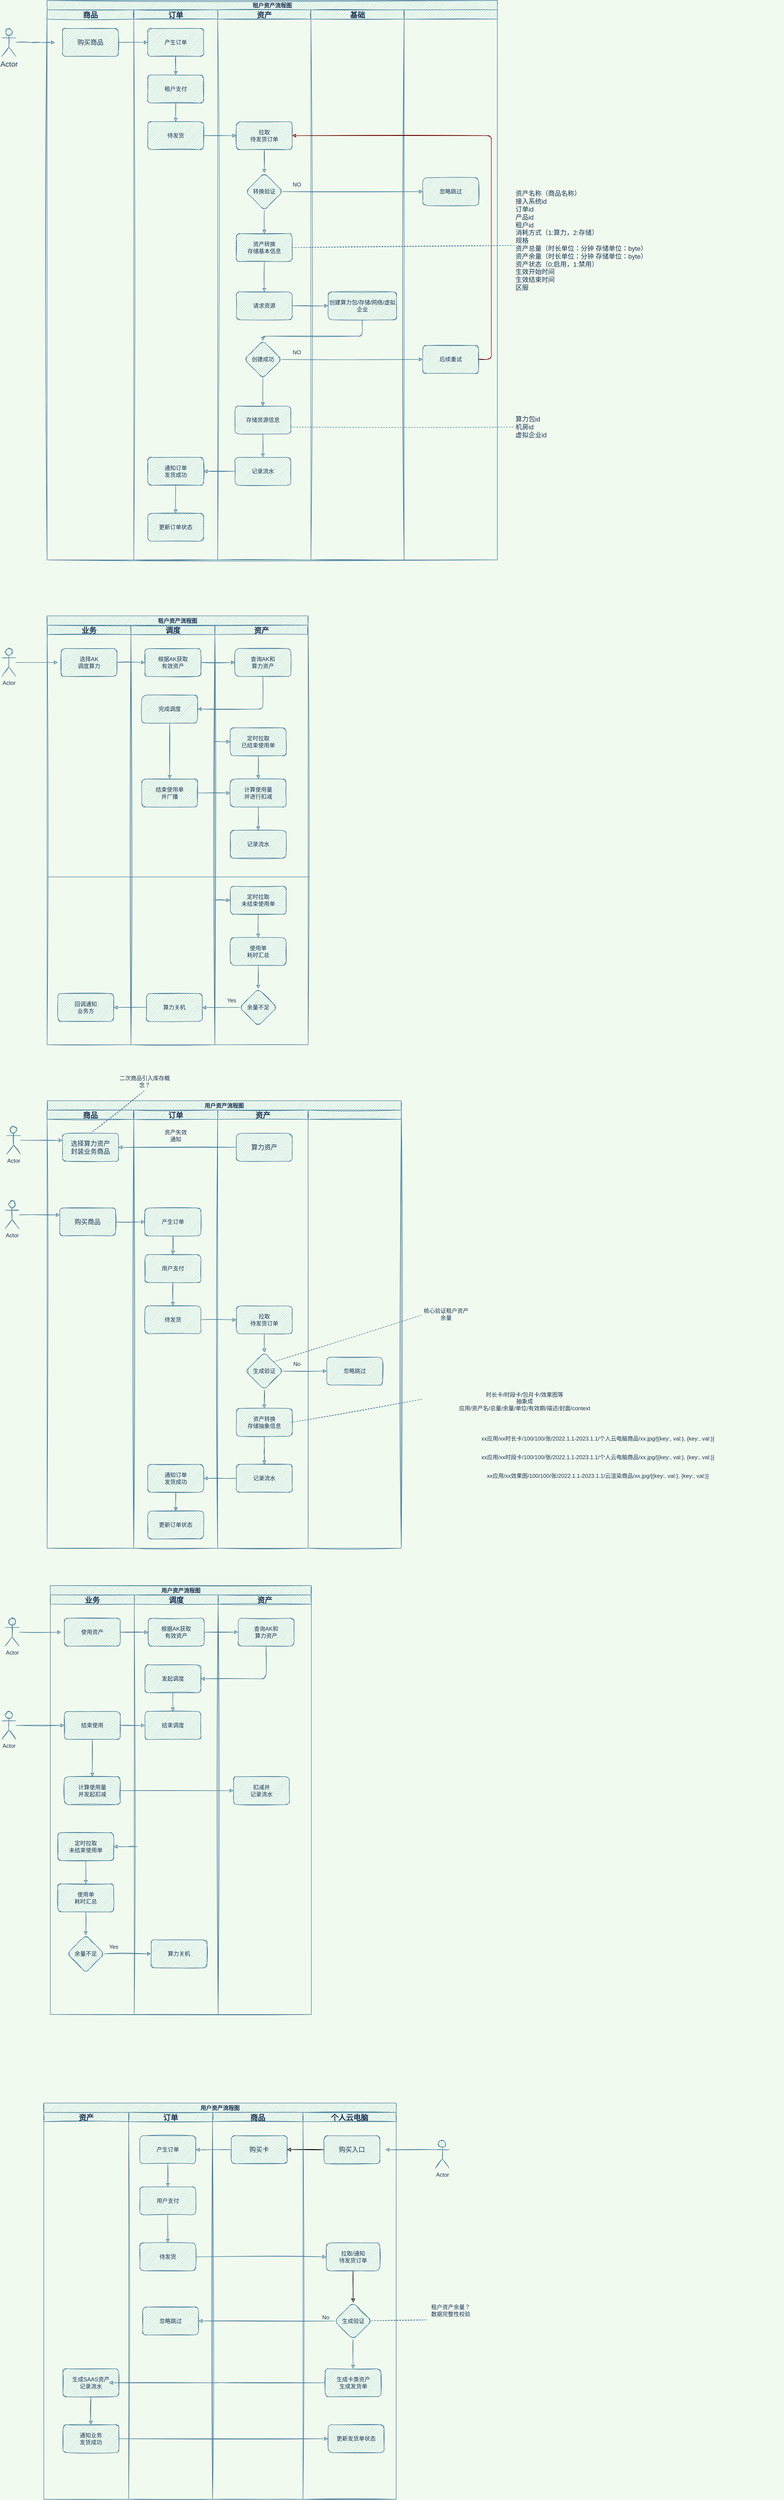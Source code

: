 <mxfile version="16.6.3" type="github">
  <diagram id="prtHgNgQTEPvFCAcTncT" name="Page-1">
    <mxGraphModel dx="1830" dy="1134" grid="1" gridSize="10" guides="1" tooltips="1" connect="1" arrows="1" fold="1" page="1" pageScale="1" pageWidth="827" pageHeight="1169" background="#F1FAEE" math="0" shadow="0">
      <root>
        <mxCell id="0" />
        <mxCell id="1" parent="0" />
        <mxCell id="ui-Z5cQqof1Zzd-a2DnU-7" value="租户资产流程图" style="swimlane;childLayout=stackLayout;resizeParent=1;resizeParentMax=0;startSize=20;rounded=0;fontColor=#1D3557;strokeColor=#457B9D;fillColor=#A8DADC;sketch=1;" parent="1" vertex="1">
          <mxGeometry x="157" y="40" width="966" height="1200" as="geometry">
            <mxRectangle x="157" y="40" width="160" height="20" as="alternateBounds" />
          </mxGeometry>
        </mxCell>
        <mxCell id="ui-Z5cQqof1Zzd-a2DnU-8" value="商品" style="swimlane;startSize=20;rounded=0;fontColor=#1D3557;strokeColor=#457B9D;fillColor=#A8DADC;fontSize=16;sketch=1;" parent="ui-Z5cQqof1Zzd-a2DnU-7" vertex="1">
          <mxGeometry y="20" width="186" height="1180" as="geometry" />
        </mxCell>
        <mxCell id="ui-Z5cQqof1Zzd-a2DnU-22" value="&lt;font style=&quot;font-size: 14px&quot;&gt;购买商品&lt;/font&gt;" style="rounded=1;whiteSpace=wrap;html=1;fontSize=12;fontColor=#1D3557;strokeColor=#457B9D;fillColor=#A8DADC;sketch=1;" parent="ui-Z5cQqof1Zzd-a2DnU-8" vertex="1">
          <mxGeometry x="33" y="40" width="120" height="60" as="geometry" />
        </mxCell>
        <mxCell id="ui-Z5cQqof1Zzd-a2DnU-9" value="订单" style="swimlane;startSize=20;rounded=0;fontColor=#1D3557;strokeColor=#457B9D;fillColor=#A8DADC;fontSize=16;sketch=1;" parent="ui-Z5cQqof1Zzd-a2DnU-7" vertex="1">
          <mxGeometry x="186" y="20" width="180" height="1180" as="geometry" />
        </mxCell>
        <mxCell id="ui-Z5cQqof1Zzd-a2DnU-24" value="产生订单" style="whiteSpace=wrap;html=1;fillColor=#A8DADC;strokeColor=#457B9D;fontColor=#1D3557;rounded=1;sketch=1;" parent="ui-Z5cQqof1Zzd-a2DnU-9" vertex="1">
          <mxGeometry x="30" y="40" width="120" height="60" as="geometry" />
        </mxCell>
        <mxCell id="ui-Z5cQqof1Zzd-a2DnU-29" value="" style="edgeStyle=orthogonalEdgeStyle;rounded=1;orthogonalLoop=1;jettySize=auto;html=1;fontSize=12;fontColor=#1D3557;strokeColor=#457B9D;labelBackgroundColor=#F1FAEE;sketch=1;" parent="ui-Z5cQqof1Zzd-a2DnU-9" source="ui-Z5cQqof1Zzd-a2DnU-26" target="ui-Z5cQqof1Zzd-a2DnU-28" edge="1">
          <mxGeometry relative="1" as="geometry" />
        </mxCell>
        <mxCell id="ui-Z5cQqof1Zzd-a2DnU-26" value="租户支付" style="whiteSpace=wrap;html=1;fillColor=#A8DADC;strokeColor=#457B9D;fontColor=#1D3557;rounded=1;sketch=1;" parent="ui-Z5cQqof1Zzd-a2DnU-9" vertex="1">
          <mxGeometry x="30" y="140" width="120" height="60" as="geometry" />
        </mxCell>
        <mxCell id="ui-Z5cQqof1Zzd-a2DnU-27" value="" style="edgeStyle=orthogonalEdgeStyle;rounded=1;orthogonalLoop=1;jettySize=auto;html=1;fontSize=12;fontColor=#1D3557;strokeColor=#457B9D;labelBackgroundColor=#F1FAEE;sketch=1;" parent="ui-Z5cQqof1Zzd-a2DnU-9" source="ui-Z5cQqof1Zzd-a2DnU-24" target="ui-Z5cQqof1Zzd-a2DnU-26" edge="1">
          <mxGeometry relative="1" as="geometry" />
        </mxCell>
        <mxCell id="ui-Z5cQqof1Zzd-a2DnU-28" value="待发货" style="whiteSpace=wrap;html=1;fillColor=#A8DADC;strokeColor=#457B9D;fontColor=#1D3557;rounded=1;sketch=1;" parent="ui-Z5cQqof1Zzd-a2DnU-9" vertex="1">
          <mxGeometry x="30" y="240" width="120" height="60" as="geometry" />
        </mxCell>
        <mxCell id="ui-Z5cQqof1Zzd-a2DnU-78" value="通知订单&lt;br&gt;发货成功" style="whiteSpace=wrap;html=1;fillColor=#A8DADC;strokeColor=#457B9D;fontColor=#1D3557;rounded=1;sketch=1;" parent="ui-Z5cQqof1Zzd-a2DnU-9" vertex="1">
          <mxGeometry x="30" y="960" width="120" height="60" as="geometry" />
        </mxCell>
        <mxCell id="ui-Z5cQqof1Zzd-a2DnU-80" value="更新订单状态" style="whiteSpace=wrap;html=1;fillColor=#A8DADC;strokeColor=#457B9D;fontColor=#1D3557;rounded=1;sketch=1;" parent="ui-Z5cQqof1Zzd-a2DnU-9" vertex="1">
          <mxGeometry x="30" y="1080" width="120" height="60" as="geometry" />
        </mxCell>
        <mxCell id="ui-Z5cQqof1Zzd-a2DnU-81" value="" style="edgeStyle=orthogonalEdgeStyle;rounded=1;orthogonalLoop=1;jettySize=auto;html=1;fontColor=#1D3557;strokeColor=#457B9D;fillColor=#A8DADC;sketch=1;" parent="ui-Z5cQqof1Zzd-a2DnU-9" source="ui-Z5cQqof1Zzd-a2DnU-78" target="ui-Z5cQqof1Zzd-a2DnU-80" edge="1">
          <mxGeometry relative="1" as="geometry" />
        </mxCell>
        <mxCell id="ui-Z5cQqof1Zzd-a2DnU-10" value="资产" style="swimlane;startSize=20;rounded=0;fontColor=#1D3557;strokeColor=#457B9D;fillColor=#A8DADC;fontSize=16;sketch=1;" parent="ui-Z5cQqof1Zzd-a2DnU-7" vertex="1">
          <mxGeometry x="366" y="20" width="200" height="1180" as="geometry" />
        </mxCell>
        <mxCell id="ui-Z5cQqof1Zzd-a2DnU-30" value="拉取&lt;br&gt;待发货订单" style="whiteSpace=wrap;html=1;fillColor=#A8DADC;strokeColor=#457B9D;fontColor=#1D3557;rounded=1;sketch=1;" parent="ui-Z5cQqof1Zzd-a2DnU-10" vertex="1">
          <mxGeometry x="40" y="240" width="120" height="60" as="geometry" />
        </mxCell>
        <mxCell id="ui-Z5cQqof1Zzd-a2DnU-39" value="" style="edgeStyle=orthogonalEdgeStyle;rounded=1;orthogonalLoop=1;jettySize=auto;html=1;fontSize=12;fontColor=#1D3557;strokeColor=#457B9D;labelBackgroundColor=#F1FAEE;sketch=1;" parent="ui-Z5cQqof1Zzd-a2DnU-10" source="ui-Z5cQqof1Zzd-a2DnU-34" target="ui-Z5cQqof1Zzd-a2DnU-38" edge="1">
          <mxGeometry relative="1" as="geometry" />
        </mxCell>
        <mxCell id="ui-Z5cQqof1Zzd-a2DnU-34" value="转换验证" style="rhombus;whiteSpace=wrap;html=1;fillColor=#A8DADC;strokeColor=#457B9D;fontColor=#1D3557;rounded=1;sketch=1;" parent="ui-Z5cQqof1Zzd-a2DnU-10" vertex="1">
          <mxGeometry x="60" y="350" width="80" height="80" as="geometry" />
        </mxCell>
        <mxCell id="ui-Z5cQqof1Zzd-a2DnU-35" value="" style="edgeStyle=orthogonalEdgeStyle;rounded=1;orthogonalLoop=1;jettySize=auto;html=1;fontSize=12;fontColor=#1D3557;strokeColor=#457B9D;labelBackgroundColor=#F1FAEE;sketch=1;" parent="ui-Z5cQqof1Zzd-a2DnU-10" source="ui-Z5cQqof1Zzd-a2DnU-30" target="ui-Z5cQqof1Zzd-a2DnU-34" edge="1">
          <mxGeometry relative="1" as="geometry" />
        </mxCell>
        <mxCell id="ui-Z5cQqof1Zzd-a2DnU-56" value="" style="edgeStyle=orthogonalEdgeStyle;rounded=1;orthogonalLoop=1;jettySize=auto;html=1;fontSize=14;fontColor=#1D3557;strokeColor=#457B9D;labelBackgroundColor=#F1FAEE;sketch=1;" parent="ui-Z5cQqof1Zzd-a2DnU-10" source="ui-Z5cQqof1Zzd-a2DnU-38" target="ui-Z5cQqof1Zzd-a2DnU-55" edge="1">
          <mxGeometry relative="1" as="geometry" />
        </mxCell>
        <mxCell id="ui-Z5cQqof1Zzd-a2DnU-38" value="资产转换&lt;br&gt;存储基本信息" style="whiteSpace=wrap;html=1;fillColor=#A8DADC;strokeColor=#457B9D;fontColor=#1D3557;rounded=1;sketch=1;" parent="ui-Z5cQqof1Zzd-a2DnU-10" vertex="1">
          <mxGeometry x="40" y="480" width="120" height="60" as="geometry" />
        </mxCell>
        <mxCell id="ui-Z5cQqof1Zzd-a2DnU-50" value="NO" style="text;html=1;strokeColor=none;fillColor=none;align=center;verticalAlign=middle;whiteSpace=wrap;rounded=0;fontSize=12;fontColor=#1D3557;sketch=1;" parent="ui-Z5cQqof1Zzd-a2DnU-10" vertex="1">
          <mxGeometry x="140" y="360" width="60" height="30" as="geometry" />
        </mxCell>
        <mxCell id="ui-Z5cQqof1Zzd-a2DnU-55" value="请求资源" style="whiteSpace=wrap;html=1;fillColor=#A8DADC;strokeColor=#457B9D;fontColor=#1D3557;rounded=1;sketch=1;" parent="ui-Z5cQqof1Zzd-a2DnU-10" vertex="1">
          <mxGeometry x="40" y="605" width="120" height="60" as="geometry" />
        </mxCell>
        <mxCell id="ui-Z5cQqof1Zzd-a2DnU-63" value="存储资源信息" style="whiteSpace=wrap;html=1;fillColor=#A8DADC;strokeColor=#457B9D;fontColor=#1D3557;rounded=1;sketch=1;" parent="ui-Z5cQqof1Zzd-a2DnU-10" vertex="1">
          <mxGeometry x="37" y="850" width="120" height="60" as="geometry" />
        </mxCell>
        <mxCell id="ui-Z5cQqof1Zzd-a2DnU-68" value="创建成功" style="rhombus;whiteSpace=wrap;html=1;fillColor=#A8DADC;strokeColor=#457B9D;fontColor=#1D3557;rounded=1;sketch=1;" parent="ui-Z5cQqof1Zzd-a2DnU-10" vertex="1">
          <mxGeometry x="57" y="710" width="80" height="80" as="geometry" />
        </mxCell>
        <mxCell id="ui-Z5cQqof1Zzd-a2DnU-70" value="NO" style="text;html=1;strokeColor=none;fillColor=none;align=center;verticalAlign=middle;whiteSpace=wrap;rounded=0;fontSize=12;fontColor=#1D3557;sketch=1;" parent="ui-Z5cQqof1Zzd-a2DnU-10" vertex="1">
          <mxGeometry x="140" y="720" width="60" height="30" as="geometry" />
        </mxCell>
        <mxCell id="ui-Z5cQqof1Zzd-a2DnU-71" style="edgeStyle=orthogonalEdgeStyle;rounded=1;orthogonalLoop=1;jettySize=auto;html=1;fontSize=14;fontColor=#1D3557;strokeColor=#457B9D;entryX=0.5;entryY=0;entryDx=0;entryDy=0;labelBackgroundColor=#F1FAEE;sketch=1;" parent="ui-Z5cQqof1Zzd-a2DnU-10" source="ui-Z5cQqof1Zzd-a2DnU-68" target="ui-Z5cQqof1Zzd-a2DnU-63" edge="1">
          <mxGeometry relative="1" as="geometry">
            <mxPoint x="100" y="840" as="targetPoint" />
          </mxGeometry>
        </mxCell>
        <mxCell id="ui-Z5cQqof1Zzd-a2DnU-180" value="记录流水" style="whiteSpace=wrap;html=1;fillColor=#A8DADC;strokeColor=#457B9D;fontColor=#1D3557;rounded=1;sketch=1;" parent="ui-Z5cQqof1Zzd-a2DnU-10" vertex="1">
          <mxGeometry x="37" y="960" width="120" height="60" as="geometry" />
        </mxCell>
        <mxCell id="ui-Z5cQqof1Zzd-a2DnU-181" value="" style="edgeStyle=orthogonalEdgeStyle;rounded=1;orthogonalLoop=1;jettySize=auto;html=1;fontColor=#1D3557;strokeColor=#457B9D;fillColor=#A8DADC;sketch=1;" parent="ui-Z5cQqof1Zzd-a2DnU-10" source="ui-Z5cQqof1Zzd-a2DnU-63" target="ui-Z5cQqof1Zzd-a2DnU-180" edge="1">
          <mxGeometry relative="1" as="geometry" />
        </mxCell>
        <mxCell id="ui-Z5cQqof1Zzd-a2DnU-25" value="" style="edgeStyle=orthogonalEdgeStyle;rounded=1;orthogonalLoop=1;jettySize=auto;html=1;fontSize=12;fontColor=#1D3557;strokeColor=#457B9D;labelBackgroundColor=#F1FAEE;sketch=1;" parent="ui-Z5cQqof1Zzd-a2DnU-7" source="ui-Z5cQqof1Zzd-a2DnU-22" target="ui-Z5cQqof1Zzd-a2DnU-24" edge="1">
          <mxGeometry relative="1" as="geometry" />
        </mxCell>
        <mxCell id="ui-Z5cQqof1Zzd-a2DnU-31" value="" style="edgeStyle=orthogonalEdgeStyle;rounded=1;orthogonalLoop=1;jettySize=auto;html=1;fontSize=12;fontColor=#1D3557;strokeColor=#457B9D;labelBackgroundColor=#F1FAEE;sketch=1;" parent="ui-Z5cQqof1Zzd-a2DnU-7" source="ui-Z5cQqof1Zzd-a2DnU-28" target="ui-Z5cQqof1Zzd-a2DnU-30" edge="1">
          <mxGeometry relative="1" as="geometry" />
        </mxCell>
        <mxCell id="ui-Z5cQqof1Zzd-a2DnU-51" value="基础" style="swimlane;startSize=20;rounded=0;fontColor=#1D3557;strokeColor=#457B9D;fillColor=#A8DADC;fontSize=16;sketch=1;" parent="ui-Z5cQqof1Zzd-a2DnU-7" vertex="1">
          <mxGeometry x="566" y="20" width="200" height="1180" as="geometry" />
        </mxCell>
        <mxCell id="ui-Z5cQqof1Zzd-a2DnU-61" value="创建算力包/存储/网络/虚拟企业" style="whiteSpace=wrap;html=1;fillColor=#A8DADC;strokeColor=#457B9D;fontColor=#1D3557;rounded=1;sketch=1;" parent="ui-Z5cQqof1Zzd-a2DnU-51" vertex="1">
          <mxGeometry x="37" y="605" width="147" height="60" as="geometry" />
        </mxCell>
        <mxCell id="ui-Z5cQqof1Zzd-a2DnU-60" style="swimlane;startSize=20;rounded=0;fontColor=#1D3557;strokeColor=#457B9D;fillColor=#A8DADC;fontSize=16;sketch=1;" parent="ui-Z5cQqof1Zzd-a2DnU-7" vertex="1">
          <mxGeometry x="766" y="20" width="200" height="1180" as="geometry" />
        </mxCell>
        <mxCell id="ui-Z5cQqof1Zzd-a2DnU-74" value="后续重试" style="whiteSpace=wrap;html=1;fillColor=#A8DADC;strokeColor=#457B9D;fontColor=#1D3557;rounded=1;sketch=1;" parent="ui-Z5cQqof1Zzd-a2DnU-60" vertex="1">
          <mxGeometry x="40" y="720" width="120" height="60" as="geometry" />
        </mxCell>
        <mxCell id="ui-Z5cQqof1Zzd-a2DnU-62" value="" style="edgeStyle=orthogonalEdgeStyle;rounded=1;orthogonalLoop=1;jettySize=auto;html=1;fontSize=14;fontColor=#1D3557;strokeColor=#457B9D;labelBackgroundColor=#F1FAEE;sketch=1;" parent="ui-Z5cQqof1Zzd-a2DnU-7" source="ui-Z5cQqof1Zzd-a2DnU-55" target="ui-Z5cQqof1Zzd-a2DnU-61" edge="1">
          <mxGeometry relative="1" as="geometry" />
        </mxCell>
        <mxCell id="ui-Z5cQqof1Zzd-a2DnU-69" value="" style="edgeStyle=orthogonalEdgeStyle;rounded=1;orthogonalLoop=1;jettySize=auto;html=1;fontSize=14;fontColor=#1D3557;strokeColor=#457B9D;labelBackgroundColor=#F1FAEE;sketch=1;" parent="ui-Z5cQqof1Zzd-a2DnU-7" source="ui-Z5cQqof1Zzd-a2DnU-61" target="ui-Z5cQqof1Zzd-a2DnU-68" edge="1">
          <mxGeometry relative="1" as="geometry">
            <Array as="points">
              <mxPoint x="677" y="720" />
              <mxPoint x="463" y="720" />
            </Array>
          </mxGeometry>
        </mxCell>
        <mxCell id="ui-Z5cQqof1Zzd-a2DnU-75" value="" style="edgeStyle=orthogonalEdgeStyle;rounded=1;orthogonalLoop=1;jettySize=auto;html=1;fontSize=14;fontColor=#1D3557;strokeColor=#457B9D;labelBackgroundColor=#F1FAEE;sketch=1;" parent="ui-Z5cQqof1Zzd-a2DnU-7" source="ui-Z5cQqof1Zzd-a2DnU-68" target="ui-Z5cQqof1Zzd-a2DnU-74" edge="1">
          <mxGeometry relative="1" as="geometry" />
        </mxCell>
        <mxCell id="ui-Z5cQqof1Zzd-a2DnU-76" style="edgeStyle=orthogonalEdgeStyle;rounded=1;orthogonalLoop=1;jettySize=auto;html=1;fontSize=14;fontColor=#1D3557;strokeColor=#6F0000;labelBackgroundColor=#F1FAEE;fillColor=#a20025;sketch=1;" parent="ui-Z5cQqof1Zzd-a2DnU-7" source="ui-Z5cQqof1Zzd-a2DnU-74" target="ui-Z5cQqof1Zzd-a2DnU-30" edge="1">
          <mxGeometry relative="1" as="geometry">
            <Array as="points">
              <mxPoint x="953" y="770" />
              <mxPoint x="953" y="290" />
            </Array>
          </mxGeometry>
        </mxCell>
        <mxCell id="ui-Z5cQqof1Zzd-a2DnU-79" value="" style="edgeStyle=orthogonalEdgeStyle;rounded=1;orthogonalLoop=1;jettySize=auto;html=1;fontColor=#1D3557;strokeColor=#457B9D;fillColor=#A8DADC;sketch=1;" parent="ui-Z5cQqof1Zzd-a2DnU-7" source="ui-Z5cQqof1Zzd-a2DnU-180" target="ui-Z5cQqof1Zzd-a2DnU-78" edge="1">
          <mxGeometry relative="1" as="geometry" />
        </mxCell>
        <mxCell id="ui-Z5cQqof1Zzd-a2DnU-17" value="" style="edgeStyle=orthogonalEdgeStyle;rounded=1;orthogonalLoop=1;jettySize=auto;html=1;fontSize=16;fontColor=#1D3557;strokeColor=#457B9D;labelBackgroundColor=#F1FAEE;sketch=1;" parent="1" source="ui-Z5cQqof1Zzd-a2DnU-15" edge="1">
          <mxGeometry relative="1" as="geometry">
            <mxPoint x="174" y="130" as="targetPoint" />
          </mxGeometry>
        </mxCell>
        <mxCell id="ui-Z5cQqof1Zzd-a2DnU-15" value="Actor" style="shape=umlActor;verticalLabelPosition=bottom;verticalAlign=top;html=1;outlineConnect=0;rounded=0;fontSize=16;fontColor=#1D3557;strokeColor=#457B9D;fillColor=#A8DADC;sketch=1;" parent="1" vertex="1">
          <mxGeometry x="60" y="100" width="30" height="60" as="geometry" />
        </mxCell>
        <mxCell id="ui-Z5cQqof1Zzd-a2DnU-58" value="资产名称（商品名称）&lt;br&gt;接入系统id&lt;br&gt;订单id&lt;br&gt;产品id&lt;br&gt;租户id&lt;br&gt;消耗方式（1:算力，2:存储）&lt;br&gt;规格&lt;br&gt;资产总量（时长单位：分钟 存储单位：byte）&lt;br&gt;资产余量（时长单位：分钟 存储单位：byte）&lt;br&gt;资产状态（0:启用，1:禁用）&lt;br&gt;生效开始时间&lt;br&gt;生效结束时间&lt;br&gt;区服" style="text;html=1;strokeColor=none;fillColor=none;align=left;verticalAlign=middle;whiteSpace=wrap;rounded=0;fontSize=14;fontColor=#1D3557;sketch=1;" parent="1" vertex="1">
          <mxGeometry x="1160" y="400" width="380" height="310" as="geometry" />
        </mxCell>
        <mxCell id="ui-Z5cQqof1Zzd-a2DnU-59" value="" style="endArrow=none;dashed=1;html=1;rounded=1;fontSize=14;fontColor=#1D3557;strokeColor=#457B9D;exitX=1;exitY=0.5;exitDx=0;exitDy=0;entryX=0.001;entryY=0.534;entryDx=0;entryDy=0;entryPerimeter=0;labelBackgroundColor=#F1FAEE;sketch=1;" parent="1" source="ui-Z5cQqof1Zzd-a2DnU-38" target="ui-Z5cQqof1Zzd-a2DnU-58" edge="1">
          <mxGeometry width="50" height="50" relative="1" as="geometry">
            <mxPoint x="680" y="600" as="sourcePoint" />
            <mxPoint x="730" y="550" as="targetPoint" />
          </mxGeometry>
        </mxCell>
        <mxCell id="ui-Z5cQqof1Zzd-a2DnU-53" value="忽略跳过" style="whiteSpace=wrap;html=1;fillColor=#A8DADC;strokeColor=#457B9D;fontColor=#1D3557;rounded=1;sketch=1;" parent="1" vertex="1">
          <mxGeometry x="963" y="420" width="120" height="60" as="geometry" />
        </mxCell>
        <mxCell id="ui-Z5cQqof1Zzd-a2DnU-54" value="" style="edgeStyle=orthogonalEdgeStyle;rounded=1;orthogonalLoop=1;jettySize=auto;html=1;fontSize=12;fontColor=#1D3557;strokeColor=#457B9D;labelBackgroundColor=#F1FAEE;exitX=1;exitY=0.5;exitDx=0;exitDy=0;sketch=1;" parent="1" source="ui-Z5cQqof1Zzd-a2DnU-34" target="ui-Z5cQqof1Zzd-a2DnU-53" edge="1">
          <mxGeometry relative="1" as="geometry">
            <mxPoint x="670" y="450" as="sourcePoint" />
          </mxGeometry>
        </mxCell>
        <mxCell id="ui-Z5cQqof1Zzd-a2DnU-65" value="算力包id&lt;br&gt;机房id&lt;br&gt;虚拟企业id" style="text;html=1;strokeColor=none;fillColor=none;align=left;verticalAlign=middle;whiteSpace=wrap;rounded=0;fontSize=14;fontColor=#1D3557;sketch=1;" parent="1" vertex="1">
          <mxGeometry x="1160" y="910" width="100" height="90" as="geometry" />
        </mxCell>
        <mxCell id="ui-Z5cQqof1Zzd-a2DnU-66" value="" style="endArrow=none;dashed=1;html=1;rounded=1;fontSize=14;fontColor=#1D3557;strokeColor=#457B9D;exitX=1;exitY=0.75;exitDx=0;exitDy=0;labelBackgroundColor=#F1FAEE;sketch=1;" parent="1" source="ui-Z5cQqof1Zzd-a2DnU-63" target="ui-Z5cQqof1Zzd-a2DnU-65" edge="1">
          <mxGeometry width="50" height="50" relative="1" as="geometry">
            <mxPoint x="670" y="880" as="sourcePoint" />
            <mxPoint x="720" y="830" as="targetPoint" />
          </mxGeometry>
        </mxCell>
        <mxCell id="ui-Z5cQqof1Zzd-a2DnU-132" value="租户资产流程图" style="swimlane;childLayout=stackLayout;resizeParent=1;resizeParentMax=0;startSize=20;rounded=0;fontColor=#1D3557;strokeColor=#457B9D;fillColor=#A8DADC;sketch=1;" parent="1" vertex="1">
          <mxGeometry x="157" y="1360" width="560" height="920" as="geometry">
            <mxRectangle x="157" y="1360" width="160" height="20" as="alternateBounds" />
          </mxGeometry>
        </mxCell>
        <mxCell id="ui-Z5cQqof1Zzd-a2DnU-166" value="业务" style="swimlane;startSize=20;rounded=0;fontColor=#1D3557;strokeColor=#457B9D;fillColor=#A8DADC;fontSize=16;sketch=1;" parent="ui-Z5cQqof1Zzd-a2DnU-132" vertex="1">
          <mxGeometry y="20" width="180" height="900" as="geometry" />
        </mxCell>
        <mxCell id="ui-Z5cQqof1Zzd-a2DnU-171" value="选择AK&lt;br&gt;调度算力" style="whiteSpace=wrap;html=1;fillColor=#A8DADC;strokeColor=#457B9D;fontColor=#1D3557;rounded=1;sketch=1;" parent="ui-Z5cQqof1Zzd-a2DnU-166" vertex="1">
          <mxGeometry x="30" y="50" width="120" height="60" as="geometry" />
        </mxCell>
        <mxCell id="ui-Z5cQqof1Zzd-a2DnU-203" value="" style="endArrow=none;html=1;rounded=1;fontFamily=Helvetica;fontColor=#1D3557;strokeColor=#457B9D;fillColor=#A8DADC;sketch=1;" parent="ui-Z5cQqof1Zzd-a2DnU-166" edge="1">
          <mxGeometry width="50" height="50" relative="1" as="geometry">
            <mxPoint x="3" y="540" as="sourcePoint" />
            <mxPoint x="563" y="540" as="targetPoint" />
          </mxGeometry>
        </mxCell>
        <mxCell id="ui-Z5cQqof1Zzd-a2DnU-477" value="回调通知&lt;br&gt;业务方" style="whiteSpace=wrap;html=1;fillColor=#A8DADC;strokeColor=#457B9D;fontColor=#1D3557;rounded=1;sketch=1;" parent="ui-Z5cQqof1Zzd-a2DnU-166" vertex="1">
          <mxGeometry x="23" y="790" width="120" height="60" as="geometry" />
        </mxCell>
        <mxCell id="ui-Z5cQqof1Zzd-a2DnU-135" value="调度" style="swimlane;startSize=20;rounded=0;fontColor=#1D3557;strokeColor=#457B9D;fillColor=#A8DADC;fontSize=16;sketch=1;" parent="ui-Z5cQqof1Zzd-a2DnU-132" vertex="1">
          <mxGeometry x="180" y="20" width="180" height="900" as="geometry" />
        </mxCell>
        <mxCell id="ui-Z5cQqof1Zzd-a2DnU-137" value="" style="edgeStyle=orthogonalEdgeStyle;rounded=1;orthogonalLoop=1;jettySize=auto;html=1;fontSize=12;fontColor=#1D3557;strokeColor=#457B9D;labelBackgroundColor=#F1FAEE;sketch=1;" parent="ui-Z5cQqof1Zzd-a2DnU-135" edge="1">
          <mxGeometry relative="1" as="geometry">
            <mxPoint x="90" y="240" as="targetPoint" />
          </mxGeometry>
        </mxCell>
        <mxCell id="ui-Z5cQqof1Zzd-a2DnU-139" value="" style="edgeStyle=orthogonalEdgeStyle;rounded=1;orthogonalLoop=1;jettySize=auto;html=1;fontSize=12;fontColor=#1D3557;strokeColor=#457B9D;labelBackgroundColor=#F1FAEE;sketch=1;" parent="ui-Z5cQqof1Zzd-a2DnU-135" edge="1">
          <mxGeometry relative="1" as="geometry">
            <mxPoint x="90" y="100" as="sourcePoint" />
          </mxGeometry>
        </mxCell>
        <mxCell id="ui-Z5cQqof1Zzd-a2DnU-173" value="根据AK获取&lt;br&gt;有效资产" style="whiteSpace=wrap;html=1;fillColor=#A8DADC;strokeColor=#457B9D;fontColor=#1D3557;rounded=1;sketch=1;" parent="ui-Z5cQqof1Zzd-a2DnU-135" vertex="1">
          <mxGeometry x="30" y="50" width="120" height="60" as="geometry" />
        </mxCell>
        <mxCell id="ui-Z5cQqof1Zzd-a2DnU-130" value="完成调度" style="whiteSpace=wrap;html=1;fillColor=#A8DADC;strokeColor=#457B9D;fontColor=#1D3557;rounded=1;sketch=1;" parent="ui-Z5cQqof1Zzd-a2DnU-135" vertex="1">
          <mxGeometry x="23" y="150" width="120" height="60" as="geometry" />
        </mxCell>
        <mxCell id="ui-Z5cQqof1Zzd-a2DnU-176" value="结束使用单&lt;br&gt;并广播" style="whiteSpace=wrap;html=1;fillColor=#A8DADC;strokeColor=#457B9D;fontColor=#1D3557;rounded=1;sketch=1;" parent="ui-Z5cQqof1Zzd-a2DnU-135" vertex="1">
          <mxGeometry x="23" y="330" width="120" height="60" as="geometry" />
        </mxCell>
        <mxCell id="ui-Z5cQqof1Zzd-a2DnU-177" value="" style="edgeStyle=orthogonalEdgeStyle;rounded=1;orthogonalLoop=1;jettySize=auto;html=1;fontColor=#1D3557;strokeColor=#457B9D;fillColor=#A8DADC;sketch=1;" parent="ui-Z5cQqof1Zzd-a2DnU-135" source="ui-Z5cQqof1Zzd-a2DnU-130" target="ui-Z5cQqof1Zzd-a2DnU-176" edge="1">
          <mxGeometry relative="1" as="geometry" />
        </mxCell>
        <mxCell id="ui-Z5cQqof1Zzd-a2DnU-199" value="算力关机" style="whiteSpace=wrap;html=1;fillColor=#A8DADC;strokeColor=#457B9D;fontColor=#1D3557;rounded=1;sketch=1;" parent="ui-Z5cQqof1Zzd-a2DnU-135" vertex="1">
          <mxGeometry x="33" y="790" width="120" height="60" as="geometry" />
        </mxCell>
        <mxCell id="ui-Z5cQqof1Zzd-a2DnU-142" value="资产" style="swimlane;startSize=20;rounded=0;fontColor=#1D3557;strokeColor=#457B9D;fillColor=#A8DADC;fontSize=16;sketch=1;" parent="ui-Z5cQqof1Zzd-a2DnU-132" vertex="1">
          <mxGeometry x="360" y="20" width="200" height="900" as="geometry" />
        </mxCell>
        <mxCell id="ui-Z5cQqof1Zzd-a2DnU-126" value="查询AK和&lt;br&gt;算力资产" style="whiteSpace=wrap;html=1;fillColor=#A8DADC;strokeColor=#457B9D;fontColor=#1D3557;rounded=1;sketch=1;" parent="ui-Z5cQqof1Zzd-a2DnU-142" vertex="1">
          <mxGeometry x="43" y="50" width="120" height="60" as="geometry" />
        </mxCell>
        <mxCell id="ui-Z5cQqof1Zzd-a2DnU-178" value="计算使用量&lt;br&gt;并进行扣减" style="whiteSpace=wrap;html=1;fillColor=#A8DADC;strokeColor=#457B9D;fontColor=#1D3557;rounded=1;sketch=1;" parent="ui-Z5cQqof1Zzd-a2DnU-142" vertex="1">
          <mxGeometry x="33" y="330" width="120" height="60" as="geometry" />
        </mxCell>
        <mxCell id="ui-Z5cQqof1Zzd-a2DnU-183" style="edgeStyle=orthogonalEdgeStyle;rounded=1;orthogonalLoop=1;jettySize=auto;html=1;entryX=0.5;entryY=0;entryDx=0;entryDy=0;fontColor=#1D3557;strokeColor=#457B9D;fillColor=#A8DADC;sketch=1;" parent="ui-Z5cQqof1Zzd-a2DnU-142" source="ui-Z5cQqof1Zzd-a2DnU-182" target="ui-Z5cQqof1Zzd-a2DnU-178" edge="1">
          <mxGeometry relative="1" as="geometry" />
        </mxCell>
        <mxCell id="ui-Z5cQqof1Zzd-a2DnU-182" value="定时拉取&lt;br&gt;已结束使用单" style="whiteSpace=wrap;html=1;fillColor=#A8DADC;strokeColor=#457B9D;fontColor=#1D3557;rounded=1;sketch=1;" parent="ui-Z5cQqof1Zzd-a2DnU-142" vertex="1">
          <mxGeometry x="33" y="220" width="120" height="60" as="geometry" />
        </mxCell>
        <mxCell id="ui-Z5cQqof1Zzd-a2DnU-187" value="记录流水" style="whiteSpace=wrap;html=1;fillColor=#A8DADC;strokeColor=#457B9D;fontColor=#1D3557;rounded=1;sketch=1;" parent="ui-Z5cQqof1Zzd-a2DnU-142" vertex="1">
          <mxGeometry x="33" y="440" width="120" height="60" as="geometry" />
        </mxCell>
        <mxCell id="ui-Z5cQqof1Zzd-a2DnU-188" value="" style="edgeStyle=orthogonalEdgeStyle;rounded=1;orthogonalLoop=1;jettySize=auto;html=1;fontColor=#1D3557;strokeColor=#457B9D;fillColor=#A8DADC;sketch=1;" parent="ui-Z5cQqof1Zzd-a2DnU-142" source="ui-Z5cQqof1Zzd-a2DnU-178" target="ui-Z5cQqof1Zzd-a2DnU-187" edge="1">
          <mxGeometry relative="1" as="geometry" />
        </mxCell>
        <mxCell id="ui-Z5cQqof1Zzd-a2DnU-189" value="定时拉取&lt;br&gt;未结束使用单" style="whiteSpace=wrap;html=1;fillColor=#A8DADC;strokeColor=#457B9D;fontColor=#1D3557;rounded=1;sketch=1;" parent="ui-Z5cQqof1Zzd-a2DnU-142" vertex="1">
          <mxGeometry x="33" y="560" width="120" height="60" as="geometry" />
        </mxCell>
        <mxCell id="ui-Z5cQqof1Zzd-a2DnU-190" style="edgeStyle=orthogonalEdgeStyle;rounded=1;orthogonalLoop=1;jettySize=auto;html=1;entryX=0;entryY=0.5;entryDx=0;entryDy=0;fontColor=#1D3557;strokeColor=#457B9D;fillColor=#A8DADC;sketch=1;" parent="ui-Z5cQqof1Zzd-a2DnU-142" target="ui-Z5cQqof1Zzd-a2DnU-189" edge="1">
          <mxGeometry relative="1" as="geometry">
            <mxPoint y="590" as="sourcePoint" />
            <mxPoint x="43" y="260" as="targetPoint" />
            <Array as="points">
              <mxPoint y="590" />
            </Array>
          </mxGeometry>
        </mxCell>
        <mxCell id="ui-Z5cQqof1Zzd-a2DnU-193" value="使用单&lt;br&gt;耗时汇总" style="whiteSpace=wrap;html=1;fillColor=#A8DADC;strokeColor=#457B9D;fontColor=#1D3557;rounded=1;sketch=1;" parent="ui-Z5cQqof1Zzd-a2DnU-142" vertex="1">
          <mxGeometry x="33" y="670" width="120" height="60" as="geometry" />
        </mxCell>
        <mxCell id="ui-Z5cQqof1Zzd-a2DnU-194" value="" style="edgeStyle=orthogonalEdgeStyle;rounded=1;orthogonalLoop=1;jettySize=auto;html=1;fontFamily=Helvetica;fontColor=#1D3557;strokeColor=#457B9D;fillColor=#A8DADC;sketch=1;" parent="ui-Z5cQqof1Zzd-a2DnU-142" source="ui-Z5cQqof1Zzd-a2DnU-189" target="ui-Z5cQqof1Zzd-a2DnU-193" edge="1">
          <mxGeometry relative="1" as="geometry" />
        </mxCell>
        <mxCell id="ui-Z5cQqof1Zzd-a2DnU-197" value="余量不足" style="rhombus;whiteSpace=wrap;html=1;fillColor=#A8DADC;strokeColor=#457B9D;fontColor=#1D3557;rounded=1;sketch=1;" parent="ui-Z5cQqof1Zzd-a2DnU-142" vertex="1">
          <mxGeometry x="53" y="780" width="80" height="80" as="geometry" />
        </mxCell>
        <mxCell id="ui-Z5cQqof1Zzd-a2DnU-198" value="" style="edgeStyle=orthogonalEdgeStyle;rounded=1;orthogonalLoop=1;jettySize=auto;html=1;fontFamily=Helvetica;fontColor=#1D3557;strokeColor=#457B9D;fillColor=#A8DADC;sketch=1;" parent="ui-Z5cQqof1Zzd-a2DnU-142" source="ui-Z5cQqof1Zzd-a2DnU-193" target="ui-Z5cQqof1Zzd-a2DnU-197" edge="1">
          <mxGeometry relative="1" as="geometry" />
        </mxCell>
        <mxCell id="ui-Z5cQqof1Zzd-a2DnU-202" value="Yes" style="text;html=1;strokeColor=none;fillColor=none;align=center;verticalAlign=middle;whiteSpace=wrap;rounded=0;fontFamily=Helvetica;fontColor=#1D3557;sketch=1;" parent="ui-Z5cQqof1Zzd-a2DnU-142" vertex="1">
          <mxGeometry x="6" y="790" width="60" height="30" as="geometry" />
        </mxCell>
        <mxCell id="ui-Z5cQqof1Zzd-a2DnU-161" value="" style="edgeStyle=orthogonalEdgeStyle;rounded=1;orthogonalLoop=1;jettySize=auto;html=1;fontSize=14;fontColor=#1D3557;strokeColor=#457B9D;labelBackgroundColor=#F1FAEE;sketch=1;" parent="ui-Z5cQqof1Zzd-a2DnU-132" edge="1">
          <mxGeometry relative="1" as="geometry">
            <mxPoint x="340" y="655" as="sourcePoint" />
          </mxGeometry>
        </mxCell>
        <mxCell id="ui-Z5cQqof1Zzd-a2DnU-174" value="" style="edgeStyle=orthogonalEdgeStyle;rounded=1;orthogonalLoop=1;jettySize=auto;html=1;fontColor=#1D3557;strokeColor=#457B9D;fillColor=#A8DADC;sketch=1;" parent="ui-Z5cQqof1Zzd-a2DnU-132" source="ui-Z5cQqof1Zzd-a2DnU-171" target="ui-Z5cQqof1Zzd-a2DnU-173" edge="1">
          <mxGeometry relative="1" as="geometry" />
        </mxCell>
        <mxCell id="ui-Z5cQqof1Zzd-a2DnU-175" style="edgeStyle=orthogonalEdgeStyle;rounded=1;orthogonalLoop=1;jettySize=auto;html=1;fontColor=#1D3557;strokeColor=#457B9D;fillColor=#A8DADC;sketch=1;" parent="ui-Z5cQqof1Zzd-a2DnU-132" source="ui-Z5cQqof1Zzd-a2DnU-173" target="ui-Z5cQqof1Zzd-a2DnU-126" edge="1">
          <mxGeometry relative="1" as="geometry" />
        </mxCell>
        <mxCell id="ui-Z5cQqof1Zzd-a2DnU-131" value="" style="edgeStyle=orthogonalEdgeStyle;rounded=1;orthogonalLoop=1;jettySize=auto;html=1;fontColor=#1D3557;strokeColor=#457B9D;fillColor=#A8DADC;sketch=1;" parent="ui-Z5cQqof1Zzd-a2DnU-132" source="ui-Z5cQqof1Zzd-a2DnU-126" target="ui-Z5cQqof1Zzd-a2DnU-130" edge="1">
          <mxGeometry relative="1" as="geometry">
            <Array as="points">
              <mxPoint x="463" y="200" />
            </Array>
          </mxGeometry>
        </mxCell>
        <mxCell id="ui-Z5cQqof1Zzd-a2DnU-179" value="" style="edgeStyle=orthogonalEdgeStyle;rounded=1;orthogonalLoop=1;jettySize=auto;html=1;fontColor=#1D3557;strokeColor=#457B9D;fillColor=#A8DADC;sketch=1;" parent="ui-Z5cQqof1Zzd-a2DnU-132" source="ui-Z5cQqof1Zzd-a2DnU-176" target="ui-Z5cQqof1Zzd-a2DnU-178" edge="1">
          <mxGeometry relative="1" as="geometry" />
        </mxCell>
        <mxCell id="ui-Z5cQqof1Zzd-a2DnU-184" style="edgeStyle=orthogonalEdgeStyle;rounded=1;orthogonalLoop=1;jettySize=auto;html=1;entryX=0;entryY=0.5;entryDx=0;entryDy=0;fontColor=#1D3557;strokeColor=#457B9D;fillColor=#A8DADC;sketch=1;" parent="ui-Z5cQqof1Zzd-a2DnU-132" target="ui-Z5cQqof1Zzd-a2DnU-182" edge="1">
          <mxGeometry relative="1" as="geometry">
            <mxPoint x="358" y="270" as="sourcePoint" />
            <Array as="points">
              <mxPoint x="358" y="270" />
            </Array>
          </mxGeometry>
        </mxCell>
        <mxCell id="ui-Z5cQqof1Zzd-a2DnU-200" value="" style="edgeStyle=orthogonalEdgeStyle;rounded=1;orthogonalLoop=1;jettySize=auto;html=1;fontFamily=Helvetica;fontColor=#1D3557;strokeColor=#457B9D;fillColor=#A8DADC;sketch=1;" parent="ui-Z5cQqof1Zzd-a2DnU-132" source="ui-Z5cQqof1Zzd-a2DnU-197" target="ui-Z5cQqof1Zzd-a2DnU-199" edge="1">
          <mxGeometry relative="1" as="geometry" />
        </mxCell>
        <mxCell id="ui-Z5cQqof1Zzd-a2DnU-478" value="" style="edgeStyle=orthogonalEdgeStyle;rounded=1;orthogonalLoop=1;jettySize=auto;html=1;fontFamily=Helvetica;fontColor=#1D3557;strokeColor=#457B9D;fillColor=#A8DADC;sketch=1;" parent="ui-Z5cQqof1Zzd-a2DnU-132" source="ui-Z5cQqof1Zzd-a2DnU-199" target="ui-Z5cQqof1Zzd-a2DnU-477" edge="1">
          <mxGeometry relative="1" as="geometry" />
        </mxCell>
        <mxCell id="ui-Z5cQqof1Zzd-a2DnU-172" style="edgeStyle=orthogonalEdgeStyle;rounded=1;orthogonalLoop=1;jettySize=auto;html=1;fontColor=#1D3557;strokeColor=#457B9D;fillColor=#A8DADC;sketch=1;" parent="1" source="ui-Z5cQqof1Zzd-a2DnU-167" edge="1">
          <mxGeometry relative="1" as="geometry">
            <mxPoint x="180" y="1460" as="targetPoint" />
            <Array as="points">
              <mxPoint x="180" y="1460" />
            </Array>
          </mxGeometry>
        </mxCell>
        <mxCell id="ui-Z5cQqof1Zzd-a2DnU-167" value="Actor" style="shape=umlActor;verticalLabelPosition=bottom;verticalAlign=top;html=1;outlineConnect=0;rounded=0;fontColor=#1D3557;strokeColor=#457B9D;fillColor=#A8DADC;sketch=1;" parent="1" vertex="1">
          <mxGeometry x="60" y="1430" width="30" height="60" as="geometry" />
        </mxCell>
        <mxCell id="ui-Z5cQqof1Zzd-a2DnU-242" value="用户资产流程图" style="swimlane;childLayout=stackLayout;resizeParent=1;resizeParentMax=0;startSize=20;rounded=0;fontColor=#1D3557;strokeColor=#457B9D;fillColor=#A8DADC;sketch=1;" parent="1" vertex="1">
          <mxGeometry x="157" y="2400" width="760" height="960" as="geometry">
            <mxRectangle x="157" y="2400" width="160" height="20" as="alternateBounds" />
          </mxGeometry>
        </mxCell>
        <mxCell id="ui-Z5cQqof1Zzd-a2DnU-243" value="商品" style="swimlane;startSize=20;rounded=0;fontColor=#1D3557;strokeColor=#457B9D;fillColor=#A8DADC;fontSize=16;sketch=1;" parent="ui-Z5cQqof1Zzd-a2DnU-242" vertex="1">
          <mxGeometry y="20" width="186" height="940" as="geometry" />
        </mxCell>
        <mxCell id="ui-Z5cQqof1Zzd-a2DnU-244" value="&lt;font style=&quot;font-size: 14px&quot;&gt;购买商品&lt;/font&gt;" style="rounded=1;whiteSpace=wrap;html=1;fontSize=12;fontColor=#1D3557;strokeColor=#457B9D;fillColor=#A8DADC;sketch=1;" parent="ui-Z5cQqof1Zzd-a2DnU-243" vertex="1">
          <mxGeometry x="27" y="210" width="120" height="60" as="geometry" />
        </mxCell>
        <mxCell id="ui-Z5cQqof1Zzd-a2DnU-285" value="&lt;font style=&quot;font-size: 14px&quot;&gt;选择算力资产&lt;br&gt;封装业务商品&lt;br&gt;&lt;/font&gt;" style="rounded=1;whiteSpace=wrap;html=1;fontSize=12;fontColor=#1D3557;strokeColor=#457B9D;fillColor=#A8DADC;sketch=1;" parent="ui-Z5cQqof1Zzd-a2DnU-243" vertex="1">
          <mxGeometry x="33" y="50" width="120" height="60" as="geometry" />
        </mxCell>
        <mxCell id="ui-Z5cQqof1Zzd-a2DnU-269" value="" style="edgeStyle=orthogonalEdgeStyle;rounded=1;orthogonalLoop=1;jettySize=auto;html=1;fontSize=12;fontColor=#1D3557;strokeColor=#457B9D;labelBackgroundColor=#F1FAEE;sketch=1;" parent="ui-Z5cQqof1Zzd-a2DnU-242" source="ui-Z5cQqof1Zzd-a2DnU-244" target="ui-Z5cQqof1Zzd-a2DnU-246" edge="1">
          <mxGeometry relative="1" as="geometry" />
        </mxCell>
        <mxCell id="ui-Z5cQqof1Zzd-a2DnU-245" value="订单" style="swimlane;startSize=20;rounded=0;fontColor=#1D3557;strokeColor=#457B9D;fillColor=#A8DADC;fontSize=16;sketch=1;" parent="ui-Z5cQqof1Zzd-a2DnU-242" vertex="1">
          <mxGeometry x="186" y="20" width="180" height="940" as="geometry" />
        </mxCell>
        <mxCell id="ui-Z5cQqof1Zzd-a2DnU-246" value="产生订单" style="whiteSpace=wrap;html=1;fillColor=#A8DADC;strokeColor=#457B9D;fontColor=#1D3557;rounded=1;sketch=1;" parent="ui-Z5cQqof1Zzd-a2DnU-245" vertex="1">
          <mxGeometry x="24" y="210" width="120" height="60" as="geometry" />
        </mxCell>
        <mxCell id="ui-Z5cQqof1Zzd-a2DnU-301" value="" style="edgeStyle=orthogonalEdgeStyle;rounded=1;orthogonalLoop=1;jettySize=auto;html=1;fontFamily=Helvetica;fontColor=#1D3557;strokeColor=#457B9D;fillColor=#A8DADC;sketch=1;" parent="ui-Z5cQqof1Zzd-a2DnU-245" source="ui-Z5cQqof1Zzd-a2DnU-248" target="ui-Z5cQqof1Zzd-a2DnU-300" edge="1">
          <mxGeometry relative="1" as="geometry" />
        </mxCell>
        <mxCell id="ui-Z5cQqof1Zzd-a2DnU-248" value="用户支付" style="whiteSpace=wrap;html=1;fillColor=#A8DADC;strokeColor=#457B9D;fontColor=#1D3557;rounded=1;sketch=1;" parent="ui-Z5cQqof1Zzd-a2DnU-245" vertex="1">
          <mxGeometry x="24" y="310" width="120" height="60" as="geometry" />
        </mxCell>
        <mxCell id="ui-Z5cQqof1Zzd-a2DnU-249" value="" style="edgeStyle=orthogonalEdgeStyle;rounded=1;orthogonalLoop=1;jettySize=auto;html=1;fontSize=12;fontColor=#1D3557;strokeColor=#457B9D;labelBackgroundColor=#F1FAEE;sketch=1;" parent="ui-Z5cQqof1Zzd-a2DnU-245" source="ui-Z5cQqof1Zzd-a2DnU-246" target="ui-Z5cQqof1Zzd-a2DnU-248" edge="1">
          <mxGeometry relative="1" as="geometry" />
        </mxCell>
        <mxCell id="ui-Z5cQqof1Zzd-a2DnU-251" value="通知订单&lt;br&gt;发货成功" style="whiteSpace=wrap;html=1;fillColor=#A8DADC;strokeColor=#457B9D;fontColor=#1D3557;rounded=1;sketch=1;" parent="ui-Z5cQqof1Zzd-a2DnU-245" vertex="1">
          <mxGeometry x="30" y="760" width="120" height="60" as="geometry" />
        </mxCell>
        <mxCell id="ui-Z5cQqof1Zzd-a2DnU-252" value="更新订单状态" style="whiteSpace=wrap;html=1;fillColor=#A8DADC;strokeColor=#457B9D;fontColor=#1D3557;rounded=1;sketch=1;" parent="ui-Z5cQqof1Zzd-a2DnU-245" vertex="1">
          <mxGeometry x="30" y="860" width="120" height="60" as="geometry" />
        </mxCell>
        <mxCell id="ui-Z5cQqof1Zzd-a2DnU-253" value="" style="edgeStyle=orthogonalEdgeStyle;rounded=1;orthogonalLoop=1;jettySize=auto;html=1;fontColor=#1D3557;strokeColor=#457B9D;fillColor=#A8DADC;sketch=1;" parent="ui-Z5cQqof1Zzd-a2DnU-245" source="ui-Z5cQqof1Zzd-a2DnU-251" target="ui-Z5cQqof1Zzd-a2DnU-252" edge="1">
          <mxGeometry relative="1" as="geometry" />
        </mxCell>
        <mxCell id="ui-Z5cQqof1Zzd-a2DnU-300" value="&lt;span&gt;待发货&lt;/span&gt;" style="whiteSpace=wrap;html=1;fillColor=#A8DADC;strokeColor=#457B9D;fontColor=#1D3557;rounded=1;sketch=1;" parent="ui-Z5cQqof1Zzd-a2DnU-245" vertex="1">
          <mxGeometry x="24" y="420" width="120" height="60" as="geometry" />
        </mxCell>
        <mxCell id="ui-Z5cQqof1Zzd-a2DnU-310" value="资产失效通知" style="text;html=1;strokeColor=none;fillColor=none;align=center;verticalAlign=middle;whiteSpace=wrap;rounded=0;fontFamily=Helvetica;fontColor=#1D3557;sketch=1;" parent="ui-Z5cQqof1Zzd-a2DnU-245" vertex="1">
          <mxGeometry x="60" y="40" width="60" height="30" as="geometry" />
        </mxCell>
        <mxCell id="ui-Z5cQqof1Zzd-a2DnU-254" value="资产" style="swimlane;startSize=20;rounded=0;fontColor=#1D3557;strokeColor=#457B9D;fillColor=#A8DADC;fontSize=16;sketch=1;" parent="ui-Z5cQqof1Zzd-a2DnU-242" vertex="1">
          <mxGeometry x="366" y="20" width="194" height="940" as="geometry" />
        </mxCell>
        <mxCell id="ui-Z5cQqof1Zzd-a2DnU-256" value="" style="edgeStyle=orthogonalEdgeStyle;rounded=1;orthogonalLoop=1;jettySize=auto;html=1;fontSize=12;fontColor=#1D3557;strokeColor=#457B9D;labelBackgroundColor=#F1FAEE;sketch=1;" parent="ui-Z5cQqof1Zzd-a2DnU-254" source="ui-Z5cQqof1Zzd-a2DnU-257" target="ui-Z5cQqof1Zzd-a2DnU-260" edge="1">
          <mxGeometry relative="1" as="geometry" />
        </mxCell>
        <mxCell id="ui-Z5cQqof1Zzd-a2DnU-257" value="生成验证" style="rhombus;whiteSpace=wrap;html=1;fillColor=#A8DADC;strokeColor=#457B9D;fontColor=#1D3557;rounded=1;sketch=1;" parent="ui-Z5cQqof1Zzd-a2DnU-254" vertex="1">
          <mxGeometry x="60" y="520" width="80" height="80" as="geometry" />
        </mxCell>
        <mxCell id="ui-Z5cQqof1Zzd-a2DnU-259" value="" style="edgeStyle=orthogonalEdgeStyle;rounded=1;orthogonalLoop=1;jettySize=auto;html=1;fontSize=14;fontColor=#1D3557;strokeColor=#457B9D;labelBackgroundColor=#F1FAEE;sketch=1;" parent="ui-Z5cQqof1Zzd-a2DnU-254" source="ui-Z5cQqof1Zzd-a2DnU-260" edge="1">
          <mxGeometry relative="1" as="geometry">
            <mxPoint x="100" y="760" as="targetPoint" />
          </mxGeometry>
        </mxCell>
        <mxCell id="ui-Z5cQqof1Zzd-a2DnU-260" value="资产转换&lt;br&gt;存储抽象信息" style="whiteSpace=wrap;html=1;fillColor=#A8DADC;strokeColor=#457B9D;fontColor=#1D3557;rounded=1;sketch=1;" parent="ui-Z5cQqof1Zzd-a2DnU-254" vertex="1">
          <mxGeometry x="40" y="640" width="120" height="60" as="geometry" />
        </mxCell>
        <mxCell id="ui-Z5cQqof1Zzd-a2DnU-267" value="记录流水" style="whiteSpace=wrap;html=1;fillColor=#A8DADC;strokeColor=#457B9D;fontColor=#1D3557;rounded=1;sketch=1;" parent="ui-Z5cQqof1Zzd-a2DnU-254" vertex="1">
          <mxGeometry x="40" y="760" width="120" height="60" as="geometry" />
        </mxCell>
        <mxCell id="ui-Z5cQqof1Zzd-a2DnU-292" value="&lt;font style=&quot;font-size: 14px&quot;&gt;算力资产&lt;br&gt;&lt;/font&gt;" style="rounded=1;whiteSpace=wrap;html=1;fontSize=12;fontColor=#1D3557;strokeColor=#457B9D;fillColor=#A8DADC;sketch=1;" parent="ui-Z5cQqof1Zzd-a2DnU-254" vertex="1">
          <mxGeometry x="40" y="50" width="120" height="60" as="geometry" />
        </mxCell>
        <mxCell id="ui-Z5cQqof1Zzd-a2DnU-297" value="No" style="text;html=1;strokeColor=none;fillColor=none;align=center;verticalAlign=middle;whiteSpace=wrap;rounded=0;fontFamily=Helvetica;fontColor=#1D3557;sketch=1;" parent="ui-Z5cQqof1Zzd-a2DnU-254" vertex="1">
          <mxGeometry x="140" y="530" width="60" height="30" as="geometry" />
        </mxCell>
        <mxCell id="ui-Z5cQqof1Zzd-a2DnU-304" style="edgeStyle=orthogonalEdgeStyle;rounded=1;orthogonalLoop=1;jettySize=auto;html=1;entryX=0.5;entryY=0;entryDx=0;entryDy=0;fontFamily=Helvetica;fontColor=#1D3557;strokeColor=#457B9D;fillColor=#A8DADC;sketch=1;" parent="ui-Z5cQqof1Zzd-a2DnU-254" source="ui-Z5cQqof1Zzd-a2DnU-303" target="ui-Z5cQqof1Zzd-a2DnU-257" edge="1">
          <mxGeometry relative="1" as="geometry">
            <Array as="points">
              <mxPoint x="100" y="520" />
              <mxPoint x="100" y="520" />
            </Array>
          </mxGeometry>
        </mxCell>
        <mxCell id="ui-Z5cQqof1Zzd-a2DnU-303" value="拉取&lt;br&gt;待发货订单" style="whiteSpace=wrap;html=1;fillColor=#A8DADC;strokeColor=#457B9D;fontColor=#1D3557;rounded=1;sketch=1;" parent="ui-Z5cQqof1Zzd-a2DnU-254" vertex="1">
          <mxGeometry x="40" y="420" width="120" height="60" as="geometry" />
        </mxCell>
        <mxCell id="ui-Z5cQqof1Zzd-a2DnU-315" value="" style="endArrow=none;dashed=1;html=1;rounded=1;fontFamily=Helvetica;fontColor=#1D3557;strokeColor=#457B9D;fillColor=#A8DADC;exitX=1;exitY=0;exitDx=0;exitDy=0;sketch=1;" parent="ui-Z5cQqof1Zzd-a2DnU-254" source="ui-Z5cQqof1Zzd-a2DnU-257" edge="1">
          <mxGeometry width="50" height="50" relative="1" as="geometry">
            <mxPoint x="117" y="570" as="sourcePoint" />
            <mxPoint x="437" y="440" as="targetPoint" />
          </mxGeometry>
        </mxCell>
        <mxCell id="ui-Z5cQqof1Zzd-a2DnU-273" style="swimlane;startSize=20;rounded=0;fontColor=#1D3557;strokeColor=#457B9D;fillColor=#A8DADC;fontSize=16;sketch=1;" parent="ui-Z5cQqof1Zzd-a2DnU-242" vertex="1">
          <mxGeometry x="560" y="20" width="200" height="940" as="geometry" />
        </mxCell>
        <mxCell id="ui-Z5cQqof1Zzd-a2DnU-295" value="忽略跳过" style="whiteSpace=wrap;html=1;fillColor=#A8DADC;strokeColor=#457B9D;fontColor=#1D3557;rounded=1;sketch=1;" parent="ui-Z5cQqof1Zzd-a2DnU-273" vertex="1">
          <mxGeometry x="40" y="530" width="120" height="60" as="geometry" />
        </mxCell>
        <mxCell id="ui-Z5cQqof1Zzd-a2DnU-279" value="" style="edgeStyle=orthogonalEdgeStyle;rounded=1;orthogonalLoop=1;jettySize=auto;html=1;fontColor=#1D3557;strokeColor=#457B9D;fillColor=#A8DADC;sketch=1;" parent="ui-Z5cQqof1Zzd-a2DnU-242" source="ui-Z5cQqof1Zzd-a2DnU-267" target="ui-Z5cQqof1Zzd-a2DnU-251" edge="1">
          <mxGeometry relative="1" as="geometry" />
        </mxCell>
        <mxCell id="ui-Z5cQqof1Zzd-a2DnU-293" style="edgeStyle=orthogonalEdgeStyle;rounded=1;orthogonalLoop=1;jettySize=auto;html=1;entryX=1;entryY=0.5;entryDx=0;entryDy=0;fontFamily=Helvetica;fontColor=#1D3557;strokeColor=#457B9D;fillColor=#A8DADC;sketch=1;" parent="ui-Z5cQqof1Zzd-a2DnU-242" source="ui-Z5cQqof1Zzd-a2DnU-292" target="ui-Z5cQqof1Zzd-a2DnU-285" edge="1">
          <mxGeometry relative="1" as="geometry" />
        </mxCell>
        <mxCell id="ui-Z5cQqof1Zzd-a2DnU-296" value="" style="edgeStyle=orthogonalEdgeStyle;rounded=1;orthogonalLoop=1;jettySize=auto;html=1;fontFamily=Helvetica;fontColor=#1D3557;strokeColor=#457B9D;fillColor=#A8DADC;sketch=1;" parent="ui-Z5cQqof1Zzd-a2DnU-242" source="ui-Z5cQqof1Zzd-a2DnU-257" target="ui-Z5cQqof1Zzd-a2DnU-295" edge="1">
          <mxGeometry relative="1" as="geometry" />
        </mxCell>
        <mxCell id="ui-Z5cQqof1Zzd-a2DnU-305" style="edgeStyle=orthogonalEdgeStyle;rounded=1;orthogonalLoop=1;jettySize=auto;html=1;entryX=0;entryY=0.5;entryDx=0;entryDy=0;fontFamily=Helvetica;fontColor=#1D3557;strokeColor=#457B9D;fillColor=#A8DADC;sketch=1;" parent="ui-Z5cQqof1Zzd-a2DnU-242" source="ui-Z5cQqof1Zzd-a2DnU-300" target="ui-Z5cQqof1Zzd-a2DnU-303" edge="1">
          <mxGeometry relative="1" as="geometry" />
        </mxCell>
        <mxCell id="ui-Z5cQqof1Zzd-a2DnU-286" style="edgeStyle=orthogonalEdgeStyle;rounded=1;orthogonalLoop=1;jettySize=auto;html=1;entryX=0;entryY=0.25;entryDx=0;entryDy=0;fontFamily=Helvetica;fontColor=#1D3557;strokeColor=#457B9D;fillColor=#A8DADC;sketch=1;" parent="1" source="ui-Z5cQqof1Zzd-a2DnU-280" target="ui-Z5cQqof1Zzd-a2DnU-285" edge="1">
          <mxGeometry relative="1" as="geometry" />
        </mxCell>
        <mxCell id="ui-Z5cQqof1Zzd-a2DnU-280" value="Actor" style="shape=umlActor;verticalLabelPosition=bottom;verticalAlign=top;html=1;outlineConnect=0;rounded=0;fontColor=#1D3557;strokeColor=#457B9D;fillColor=#A8DADC;sketch=1;" parent="1" vertex="1">
          <mxGeometry x="70" y="2455" width="30" height="60" as="geometry" />
        </mxCell>
        <mxCell id="ui-Z5cQqof1Zzd-a2DnU-288" style="edgeStyle=orthogonalEdgeStyle;rounded=1;orthogonalLoop=1;jettySize=auto;html=1;entryX=0;entryY=0.25;entryDx=0;entryDy=0;fontFamily=Helvetica;fontColor=#1D3557;strokeColor=#457B9D;fillColor=#A8DADC;sketch=1;" parent="1" source="ui-Z5cQqof1Zzd-a2DnU-287" target="ui-Z5cQqof1Zzd-a2DnU-244" edge="1">
          <mxGeometry relative="1" as="geometry" />
        </mxCell>
        <mxCell id="ui-Z5cQqof1Zzd-a2DnU-287" value="Actor" style="shape=umlActor;verticalLabelPosition=bottom;verticalAlign=top;html=1;outlineConnect=0;rounded=0;fontColor=#1D3557;strokeColor=#457B9D;fillColor=#A8DADC;sketch=1;" parent="1" vertex="1">
          <mxGeometry x="67" y="2615" width="30" height="60" as="geometry" />
        </mxCell>
        <mxCell id="ui-Z5cQqof1Zzd-a2DnU-317" value="核心验证租户资产余量" style="text;html=1;strokeColor=none;fillColor=none;align=center;verticalAlign=middle;whiteSpace=wrap;rounded=0;fontFamily=Helvetica;fontColor=#1D3557;sketch=1;" parent="1" vertex="1">
          <mxGeometry x="963" y="2830" width="100" height="55" as="geometry" />
        </mxCell>
        <mxCell id="ui-Z5cQqof1Zzd-a2DnU-318" value="" style="endArrow=none;dashed=1;html=1;rounded=1;fontFamily=Helvetica;fontColor=#1D3557;strokeColor=#457B9D;fillColor=#A8DADC;sketch=1;" parent="1" edge="1">
          <mxGeometry width="50" height="50" relative="1" as="geometry">
            <mxPoint x="680" y="3090" as="sourcePoint" />
            <mxPoint x="963" y="3040" as="targetPoint" />
          </mxGeometry>
        </mxCell>
        <mxCell id="ui-Z5cQqof1Zzd-a2DnU-320" value="时长卡/时段卡/包月卡/效果图等&lt;br&gt;抽象成&lt;br&gt;应用/资产名/总量/余量/单位/有效期/描述/封面/context" style="text;html=1;strokeColor=none;fillColor=none;align=center;verticalAlign=middle;whiteSpace=wrap;rounded=0;fontFamily=Helvetica;fontColor=#1D3557;sketch=1;" parent="1" vertex="1">
          <mxGeometry x="963" y="3000" width="437" height="90" as="geometry" />
        </mxCell>
        <mxCell id="ui-Z5cQqof1Zzd-a2DnU-321" value="二次商品引入库存概念？" style="text;html=1;strokeColor=none;fillColor=none;align=center;verticalAlign=middle;whiteSpace=wrap;rounded=0;fontFamily=Helvetica;fontColor=#1D3557;sketch=1;" parent="1" vertex="1">
          <mxGeometry x="310" y="2340" width="113" height="38" as="geometry" />
        </mxCell>
        <mxCell id="ui-Z5cQqof1Zzd-a2DnU-322" value="" style="endArrow=none;dashed=1;html=1;rounded=1;fontFamily=Helvetica;fontColor=#1D3557;strokeColor=#457B9D;fillColor=#A8DADC;exitX=0.5;exitY=0;exitDx=0;exitDy=0;entryX=0.5;entryY=1;entryDx=0;entryDy=0;sketch=1;" parent="1" source="ui-Z5cQqof1Zzd-a2DnU-285" target="ui-Z5cQqof1Zzd-a2DnU-321" edge="1">
          <mxGeometry width="50" height="50" relative="1" as="geometry">
            <mxPoint x="760" y="2590" as="sourcePoint" />
            <mxPoint x="810" y="2540" as="targetPoint" />
          </mxGeometry>
        </mxCell>
        <mxCell id="ui-Z5cQqof1Zzd-a2DnU-323" value="xx应用/xx时长卡/100/100/张/2022.1.1-2023.1.1/个人云电脑商品/xx.jpg/[{key:, val:}, {key:, val:}]" style="text;html=1;strokeColor=none;fillColor=none;align=center;verticalAlign=middle;whiteSpace=wrap;rounded=0;fontFamily=Helvetica;fontColor=#1D3557;sketch=1;" parent="1" vertex="1">
          <mxGeometry x="940" y="3110" width="797" height="30" as="geometry" />
        </mxCell>
        <mxCell id="ui-Z5cQqof1Zzd-a2DnU-324" value="xx应用/xx时段卡/100/100/张/2022.1.1-2023.1.1/个人云电脑商品/xx.jpg/[{key:, val:}, {key:, val:}]" style="text;html=1;strokeColor=none;fillColor=none;align=center;verticalAlign=middle;whiteSpace=wrap;rounded=0;fontFamily=Helvetica;fontColor=#1D3557;sketch=1;" parent="1" vertex="1">
          <mxGeometry x="940" y="3150" width="797" height="30" as="geometry" />
        </mxCell>
        <mxCell id="ui-Z5cQqof1Zzd-a2DnU-325" value="xx应用/xx效果图/100/100/张/2022.1.1-2023.1.1/云渲染商品/xx.jpg/[{key:, val:}, {key:, val:}]" style="text;html=1;strokeColor=none;fillColor=none;align=center;verticalAlign=middle;whiteSpace=wrap;rounded=0;fontFamily=Helvetica;fontColor=#1D3557;sketch=1;" parent="1" vertex="1">
          <mxGeometry x="940" y="3190" width="797" height="30" as="geometry" />
        </mxCell>
        <mxCell id="ui-Z5cQqof1Zzd-a2DnU-429" value="用户资产流程图" style="swimlane;childLayout=stackLayout;resizeParent=1;resizeParentMax=0;startSize=20;rounded=0;fontColor=#1D3557;strokeColor=#457B9D;fillColor=#A8DADC;sketch=1;" parent="1" vertex="1">
          <mxGeometry x="164" y="3440" width="560" height="920" as="geometry">
            <mxRectangle x="157" y="1360" width="160" height="20" as="alternateBounds" />
          </mxGeometry>
        </mxCell>
        <mxCell id="ui-Z5cQqof1Zzd-a2DnU-430" value="业务" style="swimlane;startSize=20;rounded=0;fontColor=#1D3557;strokeColor=#457B9D;fillColor=#A8DADC;fontSize=16;sketch=1;" parent="ui-Z5cQqof1Zzd-a2DnU-429" vertex="1">
          <mxGeometry y="20" width="180" height="900" as="geometry" />
        </mxCell>
        <mxCell id="ui-Z5cQqof1Zzd-a2DnU-431" value="使用资产&lt;br&gt;" style="whiteSpace=wrap;html=1;fillColor=#A8DADC;strokeColor=#457B9D;fontColor=#1D3557;rounded=1;sketch=1;" parent="ui-Z5cQqof1Zzd-a2DnU-430" vertex="1">
          <mxGeometry x="30" y="50" width="120" height="60" as="geometry" />
        </mxCell>
        <mxCell id="ui-Z5cQqof1Zzd-a2DnU-469" value="结束使用" style="whiteSpace=wrap;html=1;fillColor=#A8DADC;strokeColor=#457B9D;fontColor=#1D3557;rounded=1;sketch=1;" parent="ui-Z5cQqof1Zzd-a2DnU-430" vertex="1">
          <mxGeometry x="30" y="250" width="120" height="60" as="geometry" />
        </mxCell>
        <mxCell id="ui-Z5cQqof1Zzd-a2DnU-448" value="定时拉取&lt;br&gt;未结束使用单" style="whiteSpace=wrap;html=1;fillColor=#A8DADC;strokeColor=#457B9D;fontColor=#1D3557;rounded=1;sketch=1;" parent="ui-Z5cQqof1Zzd-a2DnU-430" vertex="1">
          <mxGeometry x="16" y="510" width="120" height="60" as="geometry" />
        </mxCell>
        <mxCell id="ui-Z5cQqof1Zzd-a2DnU-450" value="使用单&lt;br&gt;耗时汇总" style="whiteSpace=wrap;html=1;fillColor=#A8DADC;strokeColor=#457B9D;fontColor=#1D3557;rounded=1;sketch=1;" parent="ui-Z5cQqof1Zzd-a2DnU-430" vertex="1">
          <mxGeometry x="16" y="620" width="120" height="60" as="geometry" />
        </mxCell>
        <mxCell id="ui-Z5cQqof1Zzd-a2DnU-451" value="" style="edgeStyle=orthogonalEdgeStyle;rounded=1;orthogonalLoop=1;jettySize=auto;html=1;fontFamily=Helvetica;fontColor=#1D3557;strokeColor=#457B9D;fillColor=#A8DADC;sketch=1;" parent="ui-Z5cQqof1Zzd-a2DnU-430" source="ui-Z5cQqof1Zzd-a2DnU-448" target="ui-Z5cQqof1Zzd-a2DnU-450" edge="1">
          <mxGeometry relative="1" as="geometry" />
        </mxCell>
        <mxCell id="ui-Z5cQqof1Zzd-a2DnU-452" value="余量不足" style="rhombus;whiteSpace=wrap;html=1;fillColor=#A8DADC;strokeColor=#457B9D;fontColor=#1D3557;rounded=1;sketch=1;" parent="ui-Z5cQqof1Zzd-a2DnU-430" vertex="1">
          <mxGeometry x="36" y="730" width="80" height="80" as="geometry" />
        </mxCell>
        <mxCell id="ui-Z5cQqof1Zzd-a2DnU-453" value="" style="edgeStyle=orthogonalEdgeStyle;rounded=1;orthogonalLoop=1;jettySize=auto;html=1;fontFamily=Helvetica;fontColor=#1D3557;strokeColor=#457B9D;fillColor=#A8DADC;sketch=1;" parent="ui-Z5cQqof1Zzd-a2DnU-430" source="ui-Z5cQqof1Zzd-a2DnU-450" target="ui-Z5cQqof1Zzd-a2DnU-452" edge="1">
          <mxGeometry relative="1" as="geometry" />
        </mxCell>
        <mxCell id="ui-Z5cQqof1Zzd-a2DnU-454" value="Yes" style="text;html=1;strokeColor=none;fillColor=none;align=center;verticalAlign=middle;whiteSpace=wrap;rounded=0;fontFamily=Helvetica;fontColor=#1D3557;sketch=1;" parent="ui-Z5cQqof1Zzd-a2DnU-430" vertex="1">
          <mxGeometry x="106" y="740" width="60" height="30" as="geometry" />
        </mxCell>
        <mxCell id="ui-Z5cQqof1Zzd-a2DnU-433" value="调度" style="swimlane;startSize=20;rounded=0;fontColor=#1D3557;strokeColor=#457B9D;fillColor=#A8DADC;fontSize=16;sketch=1;" parent="ui-Z5cQqof1Zzd-a2DnU-429" vertex="1">
          <mxGeometry x="180" y="20" width="180" height="900" as="geometry" />
        </mxCell>
        <mxCell id="ui-Z5cQqof1Zzd-a2DnU-434" value="" style="edgeStyle=orthogonalEdgeStyle;rounded=1;orthogonalLoop=1;jettySize=auto;html=1;fontSize=12;fontColor=#1D3557;strokeColor=#457B9D;labelBackgroundColor=#F1FAEE;sketch=1;" parent="ui-Z5cQqof1Zzd-a2DnU-433" edge="1">
          <mxGeometry relative="1" as="geometry">
            <mxPoint x="90" y="240" as="targetPoint" />
          </mxGeometry>
        </mxCell>
        <mxCell id="ui-Z5cQqof1Zzd-a2DnU-435" value="" style="edgeStyle=orthogonalEdgeStyle;rounded=1;orthogonalLoop=1;jettySize=auto;html=1;fontSize=12;fontColor=#1D3557;strokeColor=#457B9D;labelBackgroundColor=#F1FAEE;sketch=1;" parent="ui-Z5cQqof1Zzd-a2DnU-433" edge="1">
          <mxGeometry relative="1" as="geometry">
            <mxPoint x="90" y="100" as="sourcePoint" />
          </mxGeometry>
        </mxCell>
        <mxCell id="ui-Z5cQqof1Zzd-a2DnU-436" value="根据AK获取&lt;br&gt;有效资产" style="whiteSpace=wrap;html=1;fillColor=#A8DADC;strokeColor=#457B9D;fontColor=#1D3557;rounded=1;sketch=1;" parent="ui-Z5cQqof1Zzd-a2DnU-433" vertex="1">
          <mxGeometry x="30" y="50" width="120" height="60" as="geometry" />
        </mxCell>
        <mxCell id="ui-Z5cQqof1Zzd-a2DnU-437" value="发起调度" style="whiteSpace=wrap;html=1;fillColor=#A8DADC;strokeColor=#457B9D;fontColor=#1D3557;rounded=1;sketch=1;" parent="ui-Z5cQqof1Zzd-a2DnU-433" vertex="1">
          <mxGeometry x="23" y="150" width="120" height="60" as="geometry" />
        </mxCell>
        <mxCell id="ui-Z5cQqof1Zzd-a2DnU-438" value="结束调度" style="whiteSpace=wrap;html=1;fillColor=#A8DADC;strokeColor=#457B9D;fontColor=#1D3557;rounded=1;sketch=1;" parent="ui-Z5cQqof1Zzd-a2DnU-433" vertex="1">
          <mxGeometry x="23" y="250" width="120" height="60" as="geometry" />
        </mxCell>
        <mxCell id="ui-Z5cQqof1Zzd-a2DnU-439" value="" style="edgeStyle=orthogonalEdgeStyle;rounded=1;orthogonalLoop=1;jettySize=auto;html=1;fontColor=#1D3557;strokeColor=#457B9D;fillColor=#A8DADC;sketch=1;" parent="ui-Z5cQqof1Zzd-a2DnU-433" source="ui-Z5cQqof1Zzd-a2DnU-437" target="ui-Z5cQqof1Zzd-a2DnU-438" edge="1">
          <mxGeometry relative="1" as="geometry" />
        </mxCell>
        <mxCell id="ui-Z5cQqof1Zzd-a2DnU-440" value="算力关机" style="whiteSpace=wrap;html=1;fillColor=#A8DADC;strokeColor=#457B9D;fontColor=#1D3557;rounded=1;sketch=1;" parent="ui-Z5cQqof1Zzd-a2DnU-433" vertex="1">
          <mxGeometry x="36" y="740" width="120" height="60" as="geometry" />
        </mxCell>
        <mxCell id="ui-Z5cQqof1Zzd-a2DnU-441" value="资产" style="swimlane;startSize=20;rounded=0;fontColor=#1D3557;strokeColor=#457B9D;fillColor=#A8DADC;fontSize=16;sketch=1;" parent="ui-Z5cQqof1Zzd-a2DnU-429" vertex="1">
          <mxGeometry x="360" y="20" width="200" height="900" as="geometry" />
        </mxCell>
        <mxCell id="ui-Z5cQqof1Zzd-a2DnU-442" value="查询AK和&lt;br&gt;算力资产" style="whiteSpace=wrap;html=1;fillColor=#A8DADC;strokeColor=#457B9D;fontColor=#1D3557;rounded=1;sketch=1;" parent="ui-Z5cQqof1Zzd-a2DnU-441" vertex="1">
          <mxGeometry x="43" y="50" width="120" height="60" as="geometry" />
        </mxCell>
        <mxCell id="ui-Z5cQqof1Zzd-a2DnU-446" value="扣减并&lt;br&gt;记录流水" style="whiteSpace=wrap;html=1;fillColor=#A8DADC;strokeColor=#457B9D;fontColor=#1D3557;rounded=1;sketch=1;" parent="ui-Z5cQqof1Zzd-a2DnU-441" vertex="1">
          <mxGeometry x="33" y="390" width="120" height="60" as="geometry" />
        </mxCell>
        <mxCell id="ui-Z5cQqof1Zzd-a2DnU-449" style="edgeStyle=orthogonalEdgeStyle;rounded=1;orthogonalLoop=1;jettySize=auto;html=1;entryX=1;entryY=0.5;entryDx=0;entryDy=0;fontColor=#1D3557;strokeColor=#457B9D;fillColor=#A8DADC;sketch=1;" parent="ui-Z5cQqof1Zzd-a2DnU-441" target="ui-Z5cQqof1Zzd-a2DnU-448" edge="1">
          <mxGeometry relative="1" as="geometry">
            <mxPoint x="-174" y="540" as="sourcePoint" />
            <mxPoint x="43" y="260" as="targetPoint" />
            <Array as="points">
              <mxPoint x="-184" y="540" />
            </Array>
          </mxGeometry>
        </mxCell>
        <mxCell id="ui-Z5cQqof1Zzd-a2DnU-455" value="" style="edgeStyle=orthogonalEdgeStyle;rounded=1;orthogonalLoop=1;jettySize=auto;html=1;fontSize=14;fontColor=#1D3557;strokeColor=#457B9D;labelBackgroundColor=#F1FAEE;sketch=1;" parent="ui-Z5cQqof1Zzd-a2DnU-429" edge="1">
          <mxGeometry relative="1" as="geometry">
            <mxPoint x="340" y="655" as="sourcePoint" />
          </mxGeometry>
        </mxCell>
        <mxCell id="ui-Z5cQqof1Zzd-a2DnU-456" value="" style="edgeStyle=orthogonalEdgeStyle;rounded=1;orthogonalLoop=1;jettySize=auto;html=1;fontColor=#1D3557;strokeColor=#457B9D;fillColor=#A8DADC;sketch=1;" parent="ui-Z5cQqof1Zzd-a2DnU-429" source="ui-Z5cQqof1Zzd-a2DnU-431" target="ui-Z5cQqof1Zzd-a2DnU-436" edge="1">
          <mxGeometry relative="1" as="geometry" />
        </mxCell>
        <mxCell id="ui-Z5cQqof1Zzd-a2DnU-457" style="edgeStyle=orthogonalEdgeStyle;rounded=1;orthogonalLoop=1;jettySize=auto;html=1;fontColor=#1D3557;strokeColor=#457B9D;fillColor=#A8DADC;sketch=1;" parent="ui-Z5cQqof1Zzd-a2DnU-429" source="ui-Z5cQqof1Zzd-a2DnU-436" target="ui-Z5cQqof1Zzd-a2DnU-442" edge="1">
          <mxGeometry relative="1" as="geometry" />
        </mxCell>
        <mxCell id="ui-Z5cQqof1Zzd-a2DnU-458" value="" style="edgeStyle=orthogonalEdgeStyle;rounded=1;orthogonalLoop=1;jettySize=auto;html=1;fontColor=#1D3557;strokeColor=#457B9D;fillColor=#A8DADC;sketch=1;" parent="ui-Z5cQqof1Zzd-a2DnU-429" source="ui-Z5cQqof1Zzd-a2DnU-442" target="ui-Z5cQqof1Zzd-a2DnU-437" edge="1">
          <mxGeometry relative="1" as="geometry">
            <Array as="points">
              <mxPoint x="463" y="200" />
            </Array>
          </mxGeometry>
        </mxCell>
        <mxCell id="ui-Z5cQqof1Zzd-a2DnU-461" value="" style="edgeStyle=orthogonalEdgeStyle;rounded=1;orthogonalLoop=1;jettySize=auto;html=1;fontFamily=Helvetica;fontColor=#1D3557;strokeColor=#457B9D;fillColor=#A8DADC;sketch=1;" parent="ui-Z5cQqof1Zzd-a2DnU-429" source="ui-Z5cQqof1Zzd-a2DnU-452" target="ui-Z5cQqof1Zzd-a2DnU-440" edge="1">
          <mxGeometry relative="1" as="geometry" />
        </mxCell>
        <mxCell id="ui-Z5cQqof1Zzd-a2DnU-471" style="edgeStyle=orthogonalEdgeStyle;rounded=1;orthogonalLoop=1;jettySize=auto;html=1;fontFamily=Helvetica;fontColor=#1D3557;strokeColor=#457B9D;fillColor=#A8DADC;entryX=0;entryY=0.5;entryDx=0;entryDy=0;sketch=1;" parent="ui-Z5cQqof1Zzd-a2DnU-429" source="ui-Z5cQqof1Zzd-a2DnU-469" target="ui-Z5cQqof1Zzd-a2DnU-438" edge="1">
          <mxGeometry relative="1" as="geometry">
            <mxPoint x="266" y="270" as="targetPoint" />
          </mxGeometry>
        </mxCell>
        <mxCell id="ui-Z5cQqof1Zzd-a2DnU-462" style="edgeStyle=orthogonalEdgeStyle;rounded=1;orthogonalLoop=1;jettySize=auto;html=1;fontColor=#1D3557;strokeColor=#457B9D;fillColor=#A8DADC;sketch=1;" parent="1" source="ui-Z5cQqof1Zzd-a2DnU-463" edge="1">
          <mxGeometry relative="1" as="geometry">
            <mxPoint x="187" y="3540" as="targetPoint" />
            <Array as="points">
              <mxPoint x="187" y="3540" />
            </Array>
          </mxGeometry>
        </mxCell>
        <mxCell id="ui-Z5cQqof1Zzd-a2DnU-463" value="Actor" style="shape=umlActor;verticalLabelPosition=bottom;verticalAlign=top;html=1;outlineConnect=0;rounded=0;fontColor=#1D3557;strokeColor=#457B9D;fillColor=#A8DADC;sketch=1;" parent="1" vertex="1">
          <mxGeometry x="67" y="3510" width="30" height="60" as="geometry" />
        </mxCell>
        <mxCell id="ui-Z5cQqof1Zzd-a2DnU-470" style="edgeStyle=orthogonalEdgeStyle;rounded=1;orthogonalLoop=1;jettySize=auto;html=1;fontFamily=Helvetica;fontColor=#1D3557;strokeColor=#457B9D;fillColor=#A8DADC;sketch=1;" parent="1" source="ui-Z5cQqof1Zzd-a2DnU-464" target="ui-Z5cQqof1Zzd-a2DnU-469" edge="1">
          <mxGeometry relative="1" as="geometry" />
        </mxCell>
        <mxCell id="ui-Z5cQqof1Zzd-a2DnU-464" value="Actor" style="shape=umlActor;verticalLabelPosition=bottom;verticalAlign=top;html=1;outlineConnect=0;rounded=0;fontColor=#1D3557;strokeColor=#457B9D;fillColor=#A8DADC;sketch=1;" parent="1" vertex="1">
          <mxGeometry x="60" y="3710" width="30" height="60" as="geometry" />
        </mxCell>
        <mxCell id="ui-Z5cQqof1Zzd-a2DnU-476" style="edgeStyle=orthogonalEdgeStyle;rounded=1;orthogonalLoop=1;jettySize=auto;html=1;fontFamily=Helvetica;fontColor=#1D3557;strokeColor=#457B9D;fillColor=#A8DADC;sketch=1;" parent="1" source="ui-Z5cQqof1Zzd-a2DnU-474" target="ui-Z5cQqof1Zzd-a2DnU-446" edge="1">
          <mxGeometry relative="1" as="geometry" />
        </mxCell>
        <mxCell id="ui-Z5cQqof1Zzd-a2DnU-474" value="&lt;span&gt;计算使用量&lt;/span&gt;&lt;br&gt;&lt;span&gt;并发起扣减&lt;/span&gt;" style="whiteSpace=wrap;html=1;fillColor=#A8DADC;strokeColor=#457B9D;fontColor=#1D3557;rounded=1;sketch=1;" parent="1" vertex="1">
          <mxGeometry x="194" y="3850" width="120" height="60" as="geometry" />
        </mxCell>
        <mxCell id="ui-Z5cQqof1Zzd-a2DnU-475" value="" style="edgeStyle=orthogonalEdgeStyle;rounded=1;orthogonalLoop=1;jettySize=auto;html=1;fontFamily=Helvetica;fontColor=#1D3557;strokeColor=#457B9D;fillColor=#A8DADC;sketch=1;" parent="1" source="ui-Z5cQqof1Zzd-a2DnU-469" target="ui-Z5cQqof1Zzd-a2DnU-474" edge="1">
          <mxGeometry relative="1" as="geometry" />
        </mxCell>
        <mxCell id="X3cIyyF8OaYC7Ass_jlC-36" value="用户资产流程图" style="swimlane;childLayout=stackLayout;resizeParent=1;resizeParentMax=0;startSize=20;rounded=0;fontColor=#1D3557;strokeColor=#457B9D;fillColor=#A8DADC;sketch=1;" vertex="1" parent="1">
          <mxGeometry x="150" y="4550" width="756" height="850" as="geometry">
            <mxRectangle x="157" y="2400" width="160" height="20" as="alternateBounds" />
          </mxGeometry>
        </mxCell>
        <mxCell id="X3cIyyF8OaYC7Ass_jlC-37" value="资产" style="swimlane;startSize=20;rounded=0;fontColor=#1D3557;strokeColor=#457B9D;fillColor=#A8DADC;fontSize=16;sketch=1;" vertex="1" parent="X3cIyyF8OaYC7Ass_jlC-36">
          <mxGeometry y="20" width="182" height="830" as="geometry" />
        </mxCell>
        <mxCell id="X3cIyyF8OaYC7Ass_jlC-46" value="通知业务&lt;br&gt;发货成功" style="whiteSpace=wrap;html=1;fillColor=#A8DADC;strokeColor=#457B9D;fontColor=#1D3557;rounded=1;sketch=1;" vertex="1" parent="X3cIyyF8OaYC7Ass_jlC-37">
          <mxGeometry x="41" y="670" width="120" height="60" as="geometry" />
        </mxCell>
        <mxCell id="X3cIyyF8OaYC7Ass_jlC-56" value="生成SAAS资产&lt;br&gt;记录流水" style="whiteSpace=wrap;html=1;fillColor=#A8DADC;strokeColor=#457B9D;fontColor=#1D3557;rounded=1;sketch=1;" vertex="1" parent="X3cIyyF8OaYC7Ass_jlC-37">
          <mxGeometry x="41" y="550" width="120" height="60" as="geometry" />
        </mxCell>
        <mxCell id="X3cIyyF8OaYC7Ass_jlC-64" value="" style="edgeStyle=orthogonalEdgeStyle;rounded=1;orthogonalLoop=1;jettySize=auto;html=1;fontColor=#1D3557;strokeColor=#457B9D;fillColor=#A8DADC;sketch=1;" edge="1" parent="X3cIyyF8OaYC7Ass_jlC-37" source="X3cIyyF8OaYC7Ass_jlC-56" target="X3cIyyF8OaYC7Ass_jlC-46">
          <mxGeometry relative="1" as="geometry" />
        </mxCell>
        <mxCell id="X3cIyyF8OaYC7Ass_jlC-41" value="订单" style="swimlane;startSize=20;rounded=0;fontColor=#1D3557;strokeColor=#457B9D;fillColor=#A8DADC;fontSize=16;sketch=1;" vertex="1" parent="X3cIyyF8OaYC7Ass_jlC-36">
          <mxGeometry x="182" y="20" width="180" height="830" as="geometry" />
        </mxCell>
        <mxCell id="X3cIyyF8OaYC7Ass_jlC-42" value="产生订单" style="whiteSpace=wrap;html=1;fillColor=#A8DADC;strokeColor=#457B9D;fontColor=#1D3557;rounded=1;sketch=1;" vertex="1" parent="X3cIyyF8OaYC7Ass_jlC-41">
          <mxGeometry x="24" y="50" width="120" height="60" as="geometry" />
        </mxCell>
        <mxCell id="X3cIyyF8OaYC7Ass_jlC-43" value="" style="edgeStyle=orthogonalEdgeStyle;rounded=1;orthogonalLoop=1;jettySize=auto;html=1;fontFamily=Helvetica;fontColor=#1D3557;strokeColor=#457B9D;fillColor=#A8DADC;sketch=1;" edge="1" parent="X3cIyyF8OaYC7Ass_jlC-41" source="X3cIyyF8OaYC7Ass_jlC-44" target="X3cIyyF8OaYC7Ass_jlC-49">
          <mxGeometry relative="1" as="geometry" />
        </mxCell>
        <mxCell id="X3cIyyF8OaYC7Ass_jlC-44" value="用户支付" style="whiteSpace=wrap;html=1;fillColor=#A8DADC;strokeColor=#457B9D;fontColor=#1D3557;rounded=1;sketch=1;" vertex="1" parent="X3cIyyF8OaYC7Ass_jlC-41">
          <mxGeometry x="24" y="160" width="120" height="60" as="geometry" />
        </mxCell>
        <mxCell id="X3cIyyF8OaYC7Ass_jlC-45" value="" style="edgeStyle=orthogonalEdgeStyle;rounded=1;orthogonalLoop=1;jettySize=auto;html=1;fontSize=12;fontColor=#1D3557;strokeColor=#457B9D;labelBackgroundColor=#F1FAEE;sketch=1;" edge="1" parent="X3cIyyF8OaYC7Ass_jlC-41" source="X3cIyyF8OaYC7Ass_jlC-42" target="X3cIyyF8OaYC7Ass_jlC-44">
          <mxGeometry relative="1" as="geometry" />
        </mxCell>
        <mxCell id="X3cIyyF8OaYC7Ass_jlC-49" value="&lt;span&gt;待发货&lt;/span&gt;" style="whiteSpace=wrap;html=1;fillColor=#A8DADC;strokeColor=#457B9D;fontColor=#1D3557;rounded=1;sketch=1;" vertex="1" parent="X3cIyyF8OaYC7Ass_jlC-41">
          <mxGeometry x="24" y="280" width="120" height="60" as="geometry" />
        </mxCell>
        <mxCell id="X3cIyyF8OaYC7Ass_jlC-63" value="忽略跳过" style="whiteSpace=wrap;html=1;fillColor=#A8DADC;strokeColor=#457B9D;fontColor=#1D3557;rounded=1;sketch=1;" vertex="1" parent="X3cIyyF8OaYC7Ass_jlC-41">
          <mxGeometry x="30" y="417.5" width="120" height="60" as="geometry" />
        </mxCell>
        <mxCell id="X3cIyyF8OaYC7Ass_jlC-51" value="商品" style="swimlane;startSize=20;rounded=0;fontColor=#1D3557;strokeColor=#457B9D;fillColor=#A8DADC;fontSize=16;sketch=1;" vertex="1" parent="X3cIyyF8OaYC7Ass_jlC-36">
          <mxGeometry x="362" y="20" width="194" height="830" as="geometry" />
        </mxCell>
        <mxCell id="X3cIyyF8OaYC7Ass_jlC-54" value="" style="edgeStyle=orthogonalEdgeStyle;rounded=1;orthogonalLoop=1;jettySize=auto;html=1;fontSize=14;fontColor=#1D3557;strokeColor=#457B9D;labelBackgroundColor=#F1FAEE;sketch=1;" edge="1" parent="X3cIyyF8OaYC7Ass_jlC-51" source="X3cIyyF8OaYC7Ass_jlC-55">
          <mxGeometry relative="1" as="geometry">
            <mxPoint x="-222" y="580" as="targetPoint" />
          </mxGeometry>
        </mxCell>
        <mxCell id="X3cIyyF8OaYC7Ass_jlC-57" value="&lt;font style=&quot;font-size: 14px&quot;&gt;购买卡&lt;br&gt;&lt;/font&gt;" style="rounded=1;whiteSpace=wrap;html=1;fontSize=12;fontColor=#1D3557;strokeColor=#457B9D;fillColor=#A8DADC;sketch=1;" vertex="1" parent="X3cIyyF8OaYC7Ass_jlC-51">
          <mxGeometry x="40" y="50" width="120" height="60" as="geometry" />
        </mxCell>
        <mxCell id="X3cIyyF8OaYC7Ass_jlC-65" style="edgeStyle=orthogonalEdgeStyle;rounded=1;orthogonalLoop=1;jettySize=auto;html=1;entryX=1;entryY=0.5;entryDx=0;entryDy=0;fontFamily=Helvetica;fontColor=#1D3557;strokeColor=#457B9D;fillColor=#A8DADC;sketch=1;" edge="1" parent="X3cIyyF8OaYC7Ass_jlC-36" source="X3cIyyF8OaYC7Ass_jlC-57" target="X3cIyyF8OaYC7Ass_jlC-42">
          <mxGeometry relative="1" as="geometry">
            <mxPoint x="153" y="100" as="targetPoint" />
            <Array as="points">
              <mxPoint x="360" y="100" />
              <mxPoint x="360" y="100" />
            </Array>
          </mxGeometry>
        </mxCell>
        <mxCell id="X3cIyyF8OaYC7Ass_jlC-66" value="" style="edgeStyle=orthogonalEdgeStyle;rounded=1;orthogonalLoop=1;jettySize=auto;html=1;fontFamily=Helvetica;fontColor=#1D3557;strokeColor=#457B9D;fillColor=#A8DADC;sketch=1;" edge="1" parent="X3cIyyF8OaYC7Ass_jlC-36" source="X3cIyyF8OaYC7Ass_jlC-53" target="X3cIyyF8OaYC7Ass_jlC-63">
          <mxGeometry relative="1" as="geometry" />
        </mxCell>
        <mxCell id="X3cIyyF8OaYC7Ass_jlC-67" style="edgeStyle=orthogonalEdgeStyle;rounded=1;orthogonalLoop=1;jettySize=auto;html=1;entryX=0;entryY=0.5;entryDx=0;entryDy=0;fontFamily=Helvetica;fontColor=#1D3557;strokeColor=#457B9D;fillColor=#A8DADC;sketch=1;" edge="1" parent="X3cIyyF8OaYC7Ass_jlC-36" source="X3cIyyF8OaYC7Ass_jlC-49" target="X3cIyyF8OaYC7Ass_jlC-60">
          <mxGeometry relative="1" as="geometry" />
        </mxCell>
        <mxCell id="X3cIyyF8OaYC7Ass_jlC-81" style="edgeStyle=orthogonalEdgeStyle;rounded=0;orthogonalLoop=1;jettySize=auto;html=1;entryX=1;entryY=0.5;entryDx=0;entryDy=0;sketch=1;" edge="1" parent="X3cIyyF8OaYC7Ass_jlC-36" source="X3cIyyF8OaYC7Ass_jlC-76" target="X3cIyyF8OaYC7Ass_jlC-57">
          <mxGeometry relative="1" as="geometry" />
        </mxCell>
        <mxCell id="X3cIyyF8OaYC7Ass_jlC-48" value="" style="edgeStyle=orthogonalEdgeStyle;rounded=1;orthogonalLoop=1;jettySize=auto;html=1;fontColor=#1D3557;strokeColor=#457B9D;fillColor=#A8DADC;sketch=1;" edge="1" parent="X3cIyyF8OaYC7Ass_jlC-36" source="X3cIyyF8OaYC7Ass_jlC-46" target="X3cIyyF8OaYC7Ass_jlC-47">
          <mxGeometry relative="1" as="geometry" />
        </mxCell>
        <mxCell id="X3cIyyF8OaYC7Ass_jlC-62" value="个人云电脑" style="swimlane;startSize=20;rounded=0;fontColor=#1D3557;strokeColor=#457B9D;fillColor=#A8DADC;fontSize=16;sketch=1;" vertex="1" parent="X3cIyyF8OaYC7Ass_jlC-36">
          <mxGeometry x="556" y="20" width="200" height="830" as="geometry" />
        </mxCell>
        <mxCell id="X3cIyyF8OaYC7Ass_jlC-76" value="&lt;font style=&quot;font-size: 14px&quot;&gt;购买入口&lt;br&gt;&lt;/font&gt;" style="rounded=1;whiteSpace=wrap;html=1;fontSize=12;fontColor=#1D3557;strokeColor=#457B9D;fillColor=#A8DADC;sketch=1;" vertex="1" parent="X3cIyyF8OaYC7Ass_jlC-62">
          <mxGeometry x="45" y="50" width="120" height="60" as="geometry" />
        </mxCell>
        <mxCell id="X3cIyyF8OaYC7Ass_jlC-85" style="edgeStyle=orthogonalEdgeStyle;rounded=0;orthogonalLoop=1;jettySize=auto;html=1;entryX=0.5;entryY=0;entryDx=0;entryDy=0;sketch=1;" edge="1" parent="X3cIyyF8OaYC7Ass_jlC-62" source="X3cIyyF8OaYC7Ass_jlC-60" target="X3cIyyF8OaYC7Ass_jlC-53">
          <mxGeometry relative="1" as="geometry" />
        </mxCell>
        <mxCell id="X3cIyyF8OaYC7Ass_jlC-60" value="拉取/通知&lt;br&gt;待发货订单" style="whiteSpace=wrap;html=1;fillColor=#A8DADC;strokeColor=#457B9D;fontColor=#1D3557;rounded=1;sketch=1;" vertex="1" parent="X3cIyyF8OaYC7Ass_jlC-62">
          <mxGeometry x="50" y="280" width="115" height="60" as="geometry" />
        </mxCell>
        <mxCell id="X3cIyyF8OaYC7Ass_jlC-53" value="生成验证" style="rhombus;whiteSpace=wrap;html=1;fillColor=#A8DADC;strokeColor=#457B9D;fontColor=#1D3557;rounded=1;sketch=1;" vertex="1" parent="X3cIyyF8OaYC7Ass_jlC-62">
          <mxGeometry x="67.5" y="407.5" width="80" height="80" as="geometry" />
        </mxCell>
        <mxCell id="X3cIyyF8OaYC7Ass_jlC-58" value="No" style="text;html=1;strokeColor=none;fillColor=none;align=center;verticalAlign=middle;whiteSpace=wrap;rounded=0;fontFamily=Helvetica;fontColor=#1D3557;sketch=1;" vertex="1" parent="X3cIyyF8OaYC7Ass_jlC-62">
          <mxGeometry x="29.5" y="430" width="38" height="20" as="geometry" />
        </mxCell>
        <mxCell id="X3cIyyF8OaYC7Ass_jlC-55" value="生成卡类资产&lt;br&gt;生成发货单" style="whiteSpace=wrap;html=1;fillColor=#A8DADC;strokeColor=#457B9D;fontColor=#1D3557;rounded=1;sketch=1;" vertex="1" parent="X3cIyyF8OaYC7Ass_jlC-62">
          <mxGeometry x="47.5" y="550" width="120" height="60" as="geometry" />
        </mxCell>
        <mxCell id="X3cIyyF8OaYC7Ass_jlC-52" value="" style="edgeStyle=orthogonalEdgeStyle;rounded=1;orthogonalLoop=1;jettySize=auto;html=1;fontSize=12;fontColor=#1D3557;strokeColor=#457B9D;labelBackgroundColor=#F1FAEE;sketch=1;entryX=0.5;entryY=0;entryDx=0;entryDy=0;" edge="1" parent="X3cIyyF8OaYC7Ass_jlC-62" source="X3cIyyF8OaYC7Ass_jlC-53" target="X3cIyyF8OaYC7Ass_jlC-55">
          <mxGeometry relative="1" as="geometry">
            <mxPoint x="-485" y="691" as="targetPoint" />
          </mxGeometry>
        </mxCell>
        <mxCell id="X3cIyyF8OaYC7Ass_jlC-47" value="更新发货单状态" style="whiteSpace=wrap;html=1;fillColor=#A8DADC;strokeColor=#457B9D;fontColor=#1D3557;rounded=1;sketch=1;" vertex="1" parent="X3cIyyF8OaYC7Ass_jlC-62">
          <mxGeometry x="54" y="670" width="120" height="60" as="geometry" />
        </mxCell>
        <mxCell id="X3cIyyF8OaYC7Ass_jlC-68" style="edgeStyle=orthogonalEdgeStyle;rounded=1;orthogonalLoop=1;jettySize=auto;html=1;fontFamily=Helvetica;fontColor=#1D3557;strokeColor=#457B9D;fillColor=#A8DADC;sketch=1;" edge="1" parent="1" source="X3cIyyF8OaYC7Ass_jlC-69">
          <mxGeometry relative="1" as="geometry">
            <mxPoint x="883" y="4650" as="targetPoint" />
            <Array as="points">
              <mxPoint x="883" y="4650" />
            </Array>
          </mxGeometry>
        </mxCell>
        <mxCell id="X3cIyyF8OaYC7Ass_jlC-69" value="Actor" style="shape=umlActor;verticalLabelPosition=bottom;verticalAlign=top;html=1;outlineConnect=0;rounded=0;fontColor=#1D3557;strokeColor=#457B9D;fillColor=#A8DADC;sketch=1;" vertex="1" parent="1">
          <mxGeometry x="990" y="4630" width="30" height="60" as="geometry" />
        </mxCell>
        <mxCell id="X3cIyyF8OaYC7Ass_jlC-72" value="&lt;br&gt;租户资产余量？&lt;br&gt;数据完整性校验" style="text;html=1;strokeColor=none;fillColor=none;align=center;verticalAlign=middle;whiteSpace=wrap;rounded=0;fontFamily=Helvetica;fontColor=#1D3557;sketch=1;" vertex="1" parent="1">
          <mxGeometry x="973" y="4960" width="100" height="55" as="geometry" />
        </mxCell>
        <mxCell id="X3cIyyF8OaYC7Ass_jlC-61" value="" style="endArrow=none;dashed=1;html=1;rounded=1;fontFamily=Helvetica;fontColor=#1D3557;strokeColor=#457B9D;fillColor=#A8DADC;entryX=0;entryY=1;entryDx=0;entryDy=0;sketch=1;" edge="1" parent="1" source="X3cIyyF8OaYC7Ass_jlC-53" target="X3cIyyF8OaYC7Ass_jlC-72">
          <mxGeometry width="50" height="50" relative="1" as="geometry">
            <mxPoint x="633" y="5140" as="sourcePoint" />
            <mxPoint x="953" y="5010" as="targetPoint" />
          </mxGeometry>
        </mxCell>
      </root>
    </mxGraphModel>
  </diagram>
</mxfile>
